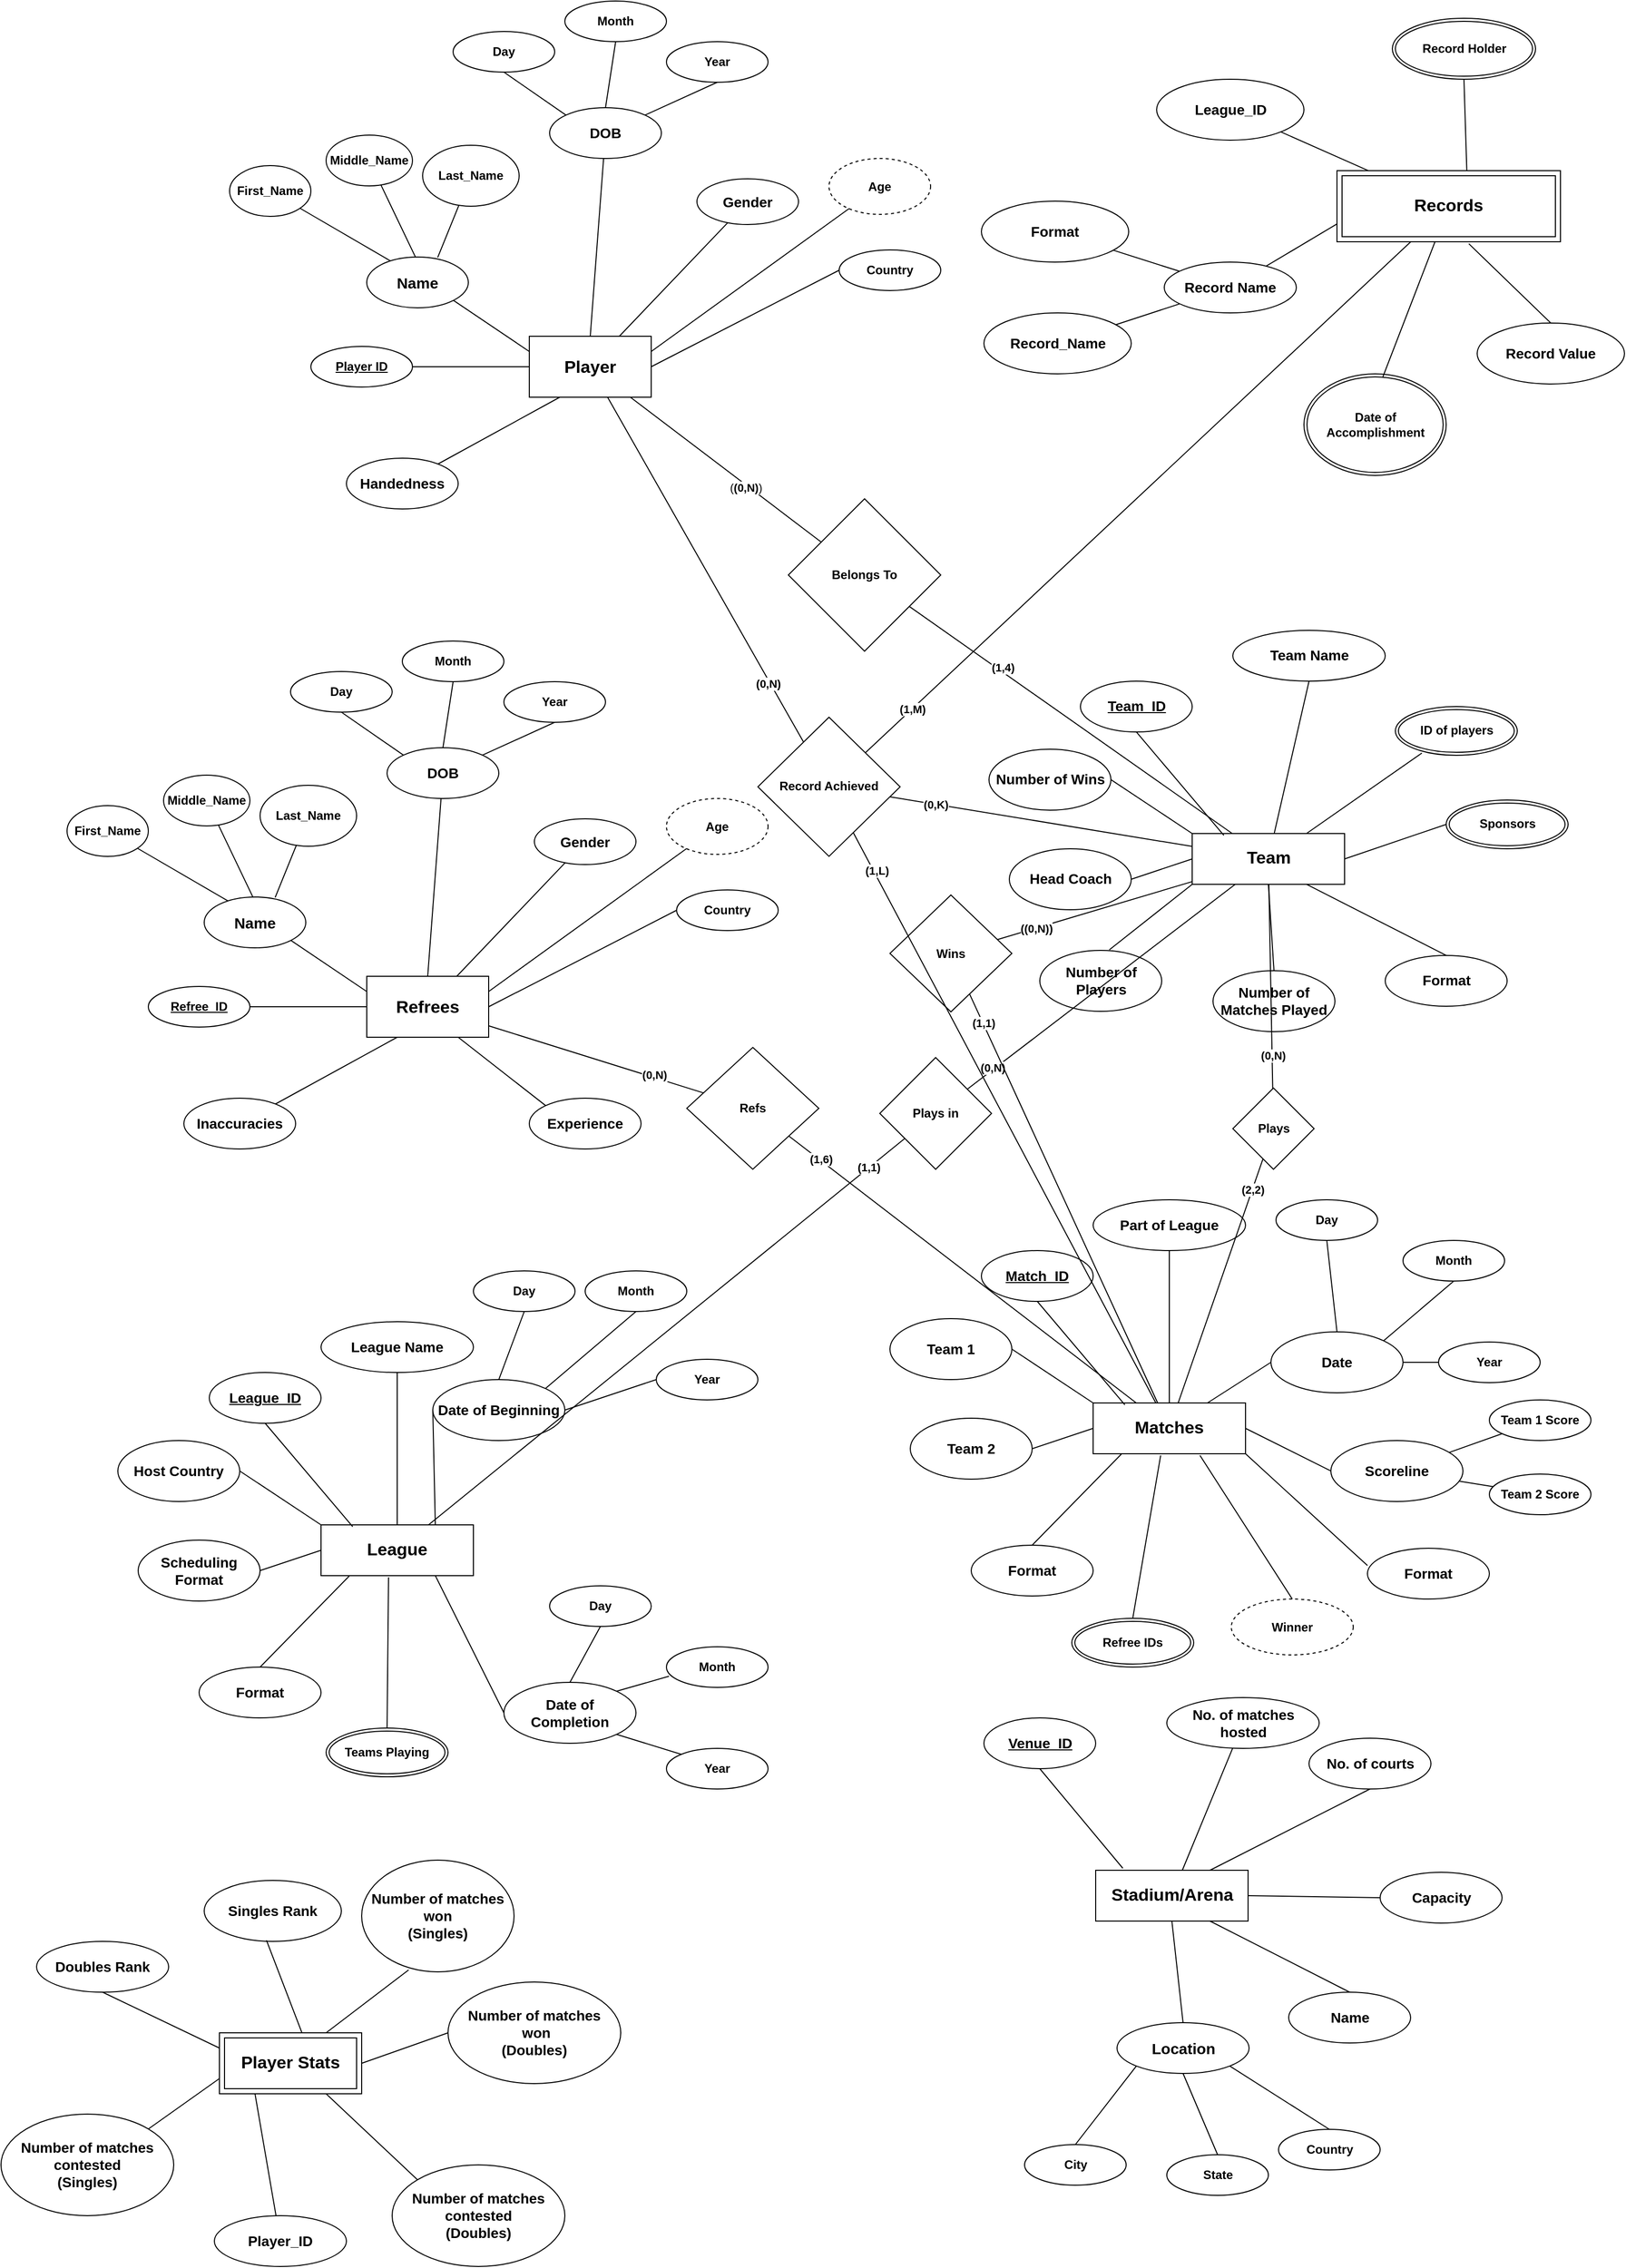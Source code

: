 <mxfile version="22.0.8" type="github">
  <diagram name="Page-1" id="JiM5DZFFCvFwltIVvtq5">
    <mxGraphModel dx="1364" dy="779" grid="1" gridSize="10" guides="1" tooltips="1" connect="1" arrows="1" fold="1" page="1" pageScale="1" pageWidth="827" pageHeight="1169" math="0" shadow="0">
      <root>
        <mxCell id="0" />
        <mxCell id="1" parent="0" />
        <mxCell id="lVBm7L8TN5BaPbT4lOs1-1" value="&lt;p style=&quot;line-height: 230%; font-size: 17px;&quot;&gt;&lt;b&gt;Player&lt;/b&gt;&lt;/p&gt;" style="rounded=0;whiteSpace=wrap;html=1;" parent="1" vertex="1">
          <mxGeometry x="555" y="380" width="120" height="60" as="geometry" />
        </mxCell>
        <mxCell id="lVBm7L8TN5BaPbT4lOs1-3" value="" style="endArrow=none;html=1;rounded=0;entryX=0;entryY=0.25;entryDx=0;entryDy=0;exitX=1;exitY=1;exitDx=0;exitDy=0;" parent="1" source="lVBm7L8TN5BaPbT4lOs1-105" target="lVBm7L8TN5BaPbT4lOs1-1" edge="1">
          <mxGeometry relative="1" as="geometry">
            <mxPoint x="471.389" y="350.844" as="sourcePoint" />
            <mxPoint x="550" y="410" as="targetPoint" />
          </mxGeometry>
        </mxCell>
        <mxCell id="lVBm7L8TN5BaPbT4lOs1-4" style="edgeStyle=orthogonalEdgeStyle;rounded=0;orthogonalLoop=1;jettySize=auto;html=1;exitX=0.5;exitY=1;exitDx=0;exitDy=0;" parent="1" source="lVBm7L8TN5BaPbT4lOs1-1" target="lVBm7L8TN5BaPbT4lOs1-1" edge="1">
          <mxGeometry relative="1" as="geometry" />
        </mxCell>
        <mxCell id="lVBm7L8TN5BaPbT4lOs1-5" value="&lt;b&gt;&lt;font style=&quot;font-size: 14px;&quot;&gt;DOB&lt;/font&gt;&lt;/b&gt;" style="ellipse;whiteSpace=wrap;html=1;align=center;" parent="1" vertex="1">
          <mxGeometry x="575" y="155" width="110" height="50" as="geometry" />
        </mxCell>
        <mxCell id="lVBm7L8TN5BaPbT4lOs1-6" value="&lt;b&gt;&lt;font style=&quot;font-size: 14px;&quot;&gt;Gender&lt;/font&gt;&lt;/b&gt;" style="ellipse;whiteSpace=wrap;html=1;align=center;" parent="1" vertex="1">
          <mxGeometry x="720" y="225" width="100" height="45" as="geometry" />
        </mxCell>
        <mxCell id="lVBm7L8TN5BaPbT4lOs1-7" value="" style="endArrow=none;html=1;rounded=0;entryX=0.5;entryY=0;entryDx=0;entryDy=0;" parent="1" source="lVBm7L8TN5BaPbT4lOs1-5" target="lVBm7L8TN5BaPbT4lOs1-1" edge="1">
          <mxGeometry relative="1" as="geometry">
            <mxPoint x="558.5" y="300" as="sourcePoint" />
            <mxPoint x="653.5" y="370" as="targetPoint" />
          </mxGeometry>
        </mxCell>
        <mxCell id="lVBm7L8TN5BaPbT4lOs1-8" value="" style="endArrow=none;html=1;rounded=0;" parent="1" source="lVBm7L8TN5BaPbT4lOs1-6" target="lVBm7L8TN5BaPbT4lOs1-1" edge="1">
          <mxGeometry relative="1" as="geometry">
            <mxPoint x="558.5" y="300" as="sourcePoint" />
            <mxPoint x="718.5" y="300" as="targetPoint" />
          </mxGeometry>
        </mxCell>
        <mxCell id="lVBm7L8TN5BaPbT4lOs1-10" value="&lt;span style=&quot;font-size: 14px;&quot;&gt;&lt;b&gt;Handedness&lt;/b&gt;&lt;/span&gt;" style="ellipse;whiteSpace=wrap;html=1;align=center;" parent="1" vertex="1">
          <mxGeometry x="375" y="500" width="110" height="50" as="geometry" />
        </mxCell>
        <mxCell id="lVBm7L8TN5BaPbT4lOs1-14" value="" style="endArrow=none;html=1;rounded=0;entryX=0.25;entryY=1;entryDx=0;entryDy=0;" parent="1" source="lVBm7L8TN5BaPbT4lOs1-10" target="lVBm7L8TN5BaPbT4lOs1-1" edge="1">
          <mxGeometry relative="1" as="geometry">
            <mxPoint x="628.5" y="430" as="sourcePoint" />
            <mxPoint x="788.5" y="430" as="targetPoint" />
          </mxGeometry>
        </mxCell>
        <mxCell id="lVBm7L8TN5BaPbT4lOs1-24" value="&lt;b&gt;&lt;font style=&quot;font-size: 17px;&quot;&gt;Player Stats&lt;/font&gt;&lt;/b&gt;" style="shape=ext;margin=3;double=1;whiteSpace=wrap;html=1;align=center;" parent="1" vertex="1">
          <mxGeometry x="250" y="2050" width="140" height="60" as="geometry" />
        </mxCell>
        <mxCell id="lVBm7L8TN5BaPbT4lOs1-25" value="&lt;b&gt;&lt;font style=&quot;font-size: 14px;&quot;&gt;Doubles Rank&lt;/font&gt;&lt;/b&gt;" style="ellipse;whiteSpace=wrap;html=1;align=center;" parent="1" vertex="1">
          <mxGeometry x="70" y="1960" width="130" height="50" as="geometry" />
        </mxCell>
        <mxCell id="lVBm7L8TN5BaPbT4lOs1-27" value="&lt;b&gt;&lt;font style=&quot;font-size: 14px;&quot;&gt;Number of matches contested&lt;br&gt;(Singles)&lt;br&gt;&lt;/font&gt;&lt;/b&gt;" style="ellipse;whiteSpace=wrap;html=1;align=center;" parent="1" vertex="1">
          <mxGeometry x="35" y="2130" width="170" height="100" as="geometry" />
        </mxCell>
        <mxCell id="lVBm7L8TN5BaPbT4lOs1-28" value="&lt;b&gt;&lt;font style=&quot;font-size: 14px;&quot;&gt;Singles Rank&lt;/font&gt;&lt;/b&gt;" style="ellipse;whiteSpace=wrap;html=1;align=center;" parent="1" vertex="1">
          <mxGeometry x="235" y="1900" width="135" height="60" as="geometry" />
        </mxCell>
        <mxCell id="lVBm7L8TN5BaPbT4lOs1-29" value="" style="endArrow=none;html=1;rounded=0;exitX=0.454;exitY=0.983;exitDx=0;exitDy=0;exitPerimeter=0;entryX=0.581;entryY=0.006;entryDx=0;entryDy=0;entryPerimeter=0;" parent="1" source="lVBm7L8TN5BaPbT4lOs1-28" target="lVBm7L8TN5BaPbT4lOs1-24" edge="1">
          <mxGeometry relative="1" as="geometry">
            <mxPoint x="340" y="1940" as="sourcePoint" />
            <mxPoint x="500" y="1940" as="targetPoint" />
          </mxGeometry>
        </mxCell>
        <mxCell id="lVBm7L8TN5BaPbT4lOs1-30" value="" style="endArrow=none;html=1;rounded=0;exitX=0.5;exitY=1;exitDx=0;exitDy=0;entryX=0;entryY=0.25;entryDx=0;entryDy=0;" parent="1" source="lVBm7L8TN5BaPbT4lOs1-25" target="lVBm7L8TN5BaPbT4lOs1-24" edge="1">
          <mxGeometry relative="1" as="geometry">
            <mxPoint x="340" y="1940" as="sourcePoint" />
            <mxPoint x="500" y="1940" as="targetPoint" />
          </mxGeometry>
        </mxCell>
        <mxCell id="lVBm7L8TN5BaPbT4lOs1-31" value="" style="endArrow=none;html=1;rounded=0;exitX=1;exitY=0;exitDx=0;exitDy=0;entryX=0;entryY=0.75;entryDx=0;entryDy=0;" parent="1" source="lVBm7L8TN5BaPbT4lOs1-27" target="lVBm7L8TN5BaPbT4lOs1-24" edge="1">
          <mxGeometry relative="1" as="geometry">
            <mxPoint x="340" y="1940" as="sourcePoint" />
            <mxPoint x="500" y="1940" as="targetPoint" />
          </mxGeometry>
        </mxCell>
        <mxCell id="lVBm7L8TN5BaPbT4lOs1-33" value="&lt;b&gt;&lt;font style=&quot;font-size: 17px;&quot;&gt;Records&lt;/font&gt;&lt;/b&gt;" style="shape=ext;margin=3;double=1;whiteSpace=wrap;html=1;align=center;fillStyle=solid;" parent="1" vertex="1">
          <mxGeometry x="1350" y="216.98" width="220" height="70" as="geometry" />
        </mxCell>
        <mxCell id="lVBm7L8TN5BaPbT4lOs1-35" value="&lt;b&gt;&lt;font style=&quot;font-size: 14px;&quot;&gt;Record Value&lt;/font&gt;&lt;/b&gt;" style="ellipse;whiteSpace=wrap;html=1;align=center;" parent="1" vertex="1">
          <mxGeometry x="1488" y="366.98" width="145" height="60" as="geometry" />
        </mxCell>
        <mxCell id="lVBm7L8TN5BaPbT4lOs1-36" value="&lt;b&gt;&lt;font style=&quot;font-size: 14px;&quot;&gt;Record Name&lt;/font&gt;&lt;/b&gt;" style="ellipse;whiteSpace=wrap;html=1;align=center;" parent="1" vertex="1">
          <mxGeometry x="1180" y="306.98" width="130" height="50" as="geometry" />
        </mxCell>
        <mxCell id="lVBm7L8TN5BaPbT4lOs1-38" value="" style="endArrow=none;html=1;rounded=0;exitX=0.5;exitY=1;exitDx=0;exitDy=0;entryX=0.581;entryY=0.006;entryDx=0;entryDy=0;entryPerimeter=0;" parent="1" source="lVBm7L8TN5BaPbT4lOs1-392" target="lVBm7L8TN5BaPbT4lOs1-33" edge="1">
          <mxGeometry relative="1" as="geometry">
            <mxPoint x="1426.29" y="105.96" as="sourcePoint" />
            <mxPoint x="1605" y="106.98" as="targetPoint" />
          </mxGeometry>
        </mxCell>
        <mxCell id="lVBm7L8TN5BaPbT4lOs1-40" value="" style="endArrow=none;html=1;rounded=0;entryX=0;entryY=0.75;entryDx=0;entryDy=0;" parent="1" source="lVBm7L8TN5BaPbT4lOs1-36" target="lVBm7L8TN5BaPbT4lOs1-33" edge="1">
          <mxGeometry relative="1" as="geometry">
            <mxPoint x="1445" y="106.98" as="sourcePoint" />
            <mxPoint x="1605" y="106.98" as="targetPoint" />
          </mxGeometry>
        </mxCell>
        <mxCell id="lVBm7L8TN5BaPbT4lOs1-41" value="" style="endArrow=none;html=1;rounded=0;exitX=0.5;exitY=0;exitDx=0;exitDy=0;entryX=0.59;entryY=1.028;entryDx=0;entryDy=0;entryPerimeter=0;" parent="1" source="lVBm7L8TN5BaPbT4lOs1-35" target="lVBm7L8TN5BaPbT4lOs1-33" edge="1">
          <mxGeometry relative="1" as="geometry">
            <mxPoint x="1445" y="106.98" as="sourcePoint" />
            <mxPoint x="1605" y="106.98" as="targetPoint" />
          </mxGeometry>
        </mxCell>
        <mxCell id="lVBm7L8TN5BaPbT4lOs1-69" value="" style="endArrow=none;html=1;rounded=0;" parent="1" target="lVBm7L8TN5BaPbT4lOs1-70" edge="1">
          <mxGeometry width="50" height="50" relative="1" as="geometry">
            <mxPoint x="420.928" y="307.355" as="sourcePoint" />
            <mxPoint x="660" y="531.98" as="targetPoint" />
          </mxGeometry>
        </mxCell>
        <mxCell id="lVBm7L8TN5BaPbT4lOs1-70" value="&lt;b&gt;First_Name&lt;/b&gt;" style="ellipse;whiteSpace=wrap;html=1;" parent="1" vertex="1">
          <mxGeometry x="260" y="211.98" width="80" height="50" as="geometry" />
        </mxCell>
        <mxCell id="lVBm7L8TN5BaPbT4lOs1-71" value="&lt;b&gt;Middle_Name&lt;/b&gt;" style="ellipse;whiteSpace=wrap;html=1;" parent="1" vertex="1">
          <mxGeometry x="355" y="181.98" width="85" height="50" as="geometry" />
        </mxCell>
        <mxCell id="lVBm7L8TN5BaPbT4lOs1-72" value="" style="endArrow=none;html=1;rounded=0;" parent="1" target="lVBm7L8TN5BaPbT4lOs1-71" edge="1">
          <mxGeometry width="50" height="50" relative="1" as="geometry">
            <mxPoint x="443.178" y="302.564" as="sourcePoint" />
            <mxPoint x="660" y="531.98" as="targetPoint" />
          </mxGeometry>
        </mxCell>
        <mxCell id="lVBm7L8TN5BaPbT4lOs1-73" value="&lt;b&gt;Last_Name&lt;/b&gt;" style="ellipse;whiteSpace=wrap;html=1;" parent="1" vertex="1">
          <mxGeometry x="450" y="191.98" width="95" height="60" as="geometry" />
        </mxCell>
        <mxCell id="lVBm7L8TN5BaPbT4lOs1-74" value="" style="endArrow=none;html=1;rounded=0;" parent="1" target="lVBm7L8TN5BaPbT4lOs1-73" edge="1">
          <mxGeometry width="50" height="50" relative="1" as="geometry">
            <mxPoint x="464.839" y="302.383" as="sourcePoint" />
            <mxPoint x="660" y="411.98" as="targetPoint" />
          </mxGeometry>
        </mxCell>
        <mxCell id="lVBm7L8TN5BaPbT4lOs1-103" value="&lt;b&gt;Age&lt;/b&gt;" style="ellipse;whiteSpace=wrap;html=1;dashed=1;" parent="1" vertex="1">
          <mxGeometry x="850" y="205" width="100" height="55" as="geometry" />
        </mxCell>
        <mxCell id="lVBm7L8TN5BaPbT4lOs1-104" value="" style="endArrow=none;html=1;rounded=0;exitX=1;exitY=0.25;exitDx=0;exitDy=0;" parent="1" source="lVBm7L8TN5BaPbT4lOs1-1" target="lVBm7L8TN5BaPbT4lOs1-103" edge="1">
          <mxGeometry width="50" height="50" relative="1" as="geometry">
            <mxPoint x="670" y="310" as="sourcePoint" />
            <mxPoint x="720" y="260" as="targetPoint" />
          </mxGeometry>
        </mxCell>
        <mxCell id="lVBm7L8TN5BaPbT4lOs1-105" value="&lt;font style=&quot;font-size: 15px;&quot;&gt;&lt;b&gt;Name&lt;/b&gt;&lt;/font&gt;" style="ellipse;whiteSpace=wrap;html=1;align=center;" parent="1" vertex="1">
          <mxGeometry x="395" y="301.98" width="100" height="50" as="geometry" />
        </mxCell>
        <mxCell id="lVBm7L8TN5BaPbT4lOs1-107" value="&lt;b&gt;Year&lt;/b&gt;" style="ellipse;whiteSpace=wrap;html=1;align=center;" parent="1" vertex="1">
          <mxGeometry x="690" y="90" width="100" height="40" as="geometry" />
        </mxCell>
        <mxCell id="lVBm7L8TN5BaPbT4lOs1-108" value="&lt;b&gt;Month&lt;/b&gt;" style="ellipse;whiteSpace=wrap;html=1;align=center;" parent="1" vertex="1">
          <mxGeometry x="590" y="50" width="100" height="40" as="geometry" />
        </mxCell>
        <mxCell id="lVBm7L8TN5BaPbT4lOs1-109" value="&lt;b&gt;Day&lt;/b&gt;" style="ellipse;whiteSpace=wrap;html=1;align=center;" parent="1" vertex="1">
          <mxGeometry x="480" y="80" width="100" height="40" as="geometry" />
        </mxCell>
        <mxCell id="lVBm7L8TN5BaPbT4lOs1-110" value="" style="endArrow=none;html=1;rounded=0;exitX=0.5;exitY=1;exitDx=0;exitDy=0;entryX=0;entryY=0;entryDx=0;entryDy=0;" parent="1" source="lVBm7L8TN5BaPbT4lOs1-109" target="lVBm7L8TN5BaPbT4lOs1-5" edge="1">
          <mxGeometry relative="1" as="geometry">
            <mxPoint x="720" y="210" as="sourcePoint" />
            <mxPoint x="880" y="210" as="targetPoint" />
          </mxGeometry>
        </mxCell>
        <mxCell id="lVBm7L8TN5BaPbT4lOs1-111" value="" style="endArrow=none;html=1;rounded=0;exitX=0.5;exitY=1;exitDx=0;exitDy=0;entryX=0.5;entryY=0;entryDx=0;entryDy=0;" parent="1" source="lVBm7L8TN5BaPbT4lOs1-108" target="lVBm7L8TN5BaPbT4lOs1-5" edge="1">
          <mxGeometry relative="1" as="geometry">
            <mxPoint x="720" y="210" as="sourcePoint" />
            <mxPoint x="880" y="210" as="targetPoint" />
          </mxGeometry>
        </mxCell>
        <mxCell id="lVBm7L8TN5BaPbT4lOs1-112" value="" style="endArrow=none;html=1;rounded=0;exitX=0.5;exitY=1;exitDx=0;exitDy=0;entryX=1;entryY=0;entryDx=0;entryDy=0;" parent="1" source="lVBm7L8TN5BaPbT4lOs1-107" target="lVBm7L8TN5BaPbT4lOs1-5" edge="1">
          <mxGeometry relative="1" as="geometry">
            <mxPoint x="720" y="210" as="sourcePoint" />
            <mxPoint x="880" y="210" as="targetPoint" />
          </mxGeometry>
        </mxCell>
        <mxCell id="lVBm7L8TN5BaPbT4lOs1-113" value="&lt;b&gt;Country&lt;/b&gt;" style="ellipse;whiteSpace=wrap;html=1;align=center;" parent="1" vertex="1">
          <mxGeometry x="860" y="295" width="100" height="40" as="geometry" />
        </mxCell>
        <mxCell id="lVBm7L8TN5BaPbT4lOs1-114" value="" style="endArrow=none;html=1;rounded=0;entryX=0;entryY=0.5;entryDx=0;entryDy=0;exitX=1;exitY=0.5;exitDx=0;exitDy=0;" parent="1" source="lVBm7L8TN5BaPbT4lOs1-1" target="lVBm7L8TN5BaPbT4lOs1-113" edge="1">
          <mxGeometry relative="1" as="geometry">
            <mxPoint x="720" y="280" as="sourcePoint" />
            <mxPoint x="880" y="280" as="targetPoint" />
          </mxGeometry>
        </mxCell>
        <mxCell id="lVBm7L8TN5BaPbT4lOs1-115" value="&lt;b&gt;Player ID&lt;/b&gt;" style="ellipse;whiteSpace=wrap;html=1;align=center;fontStyle=4;" parent="1" vertex="1">
          <mxGeometry x="340" y="390" width="100" height="40" as="geometry" />
        </mxCell>
        <mxCell id="lVBm7L8TN5BaPbT4lOs1-116" value="" style="endArrow=none;html=1;rounded=0;exitX=1;exitY=0.5;exitDx=0;exitDy=0;entryX=0;entryY=0.5;entryDx=0;entryDy=0;" parent="1" source="lVBm7L8TN5BaPbT4lOs1-115" target="lVBm7L8TN5BaPbT4lOs1-1" edge="1">
          <mxGeometry relative="1" as="geometry">
            <mxPoint x="720" y="270" as="sourcePoint" />
            <mxPoint x="880" y="270" as="targetPoint" />
          </mxGeometry>
        </mxCell>
        <mxCell id="lVBm7L8TN5BaPbT4lOs1-173" value="&lt;p style=&quot;line-height: 230%; font-size: 17px;&quot;&gt;&lt;b&gt;Refrees&lt;/b&gt;&lt;/p&gt;" style="rounded=0;whiteSpace=wrap;html=1;" parent="1" vertex="1">
          <mxGeometry x="395" y="1010" width="120" height="60" as="geometry" />
        </mxCell>
        <mxCell id="lVBm7L8TN5BaPbT4lOs1-174" value="" style="endArrow=none;html=1;rounded=0;entryX=0;entryY=0.25;entryDx=0;entryDy=0;exitX=1;exitY=1;exitDx=0;exitDy=0;" parent="1" source="lVBm7L8TN5BaPbT4lOs1-190" target="lVBm7L8TN5BaPbT4lOs1-173" edge="1">
          <mxGeometry relative="1" as="geometry">
            <mxPoint x="311.389" y="980.844" as="sourcePoint" />
            <mxPoint x="390" y="1040" as="targetPoint" />
          </mxGeometry>
        </mxCell>
        <mxCell id="lVBm7L8TN5BaPbT4lOs1-175" style="edgeStyle=orthogonalEdgeStyle;rounded=0;orthogonalLoop=1;jettySize=auto;html=1;exitX=0.5;exitY=1;exitDx=0;exitDy=0;" parent="1" source="lVBm7L8TN5BaPbT4lOs1-173" target="lVBm7L8TN5BaPbT4lOs1-173" edge="1">
          <mxGeometry relative="1" as="geometry" />
        </mxCell>
        <mxCell id="lVBm7L8TN5BaPbT4lOs1-176" value="&lt;b&gt;&lt;font style=&quot;font-size: 14px;&quot;&gt;DOB&lt;/font&gt;&lt;/b&gt;" style="ellipse;whiteSpace=wrap;html=1;align=center;" parent="1" vertex="1">
          <mxGeometry x="415" y="785" width="110" height="50" as="geometry" />
        </mxCell>
        <mxCell id="lVBm7L8TN5BaPbT4lOs1-177" value="&lt;b&gt;&lt;font style=&quot;font-size: 14px;&quot;&gt;Gender&lt;/font&gt;&lt;/b&gt;" style="ellipse;whiteSpace=wrap;html=1;align=center;" parent="1" vertex="1">
          <mxGeometry x="560" y="855" width="100" height="45" as="geometry" />
        </mxCell>
        <mxCell id="lVBm7L8TN5BaPbT4lOs1-178" value="" style="endArrow=none;html=1;rounded=0;entryX=0.5;entryY=0;entryDx=0;entryDy=0;" parent="1" source="lVBm7L8TN5BaPbT4lOs1-176" target="lVBm7L8TN5BaPbT4lOs1-173" edge="1">
          <mxGeometry relative="1" as="geometry">
            <mxPoint x="398.5" y="930" as="sourcePoint" />
            <mxPoint x="493.5" y="1000" as="targetPoint" />
          </mxGeometry>
        </mxCell>
        <mxCell id="lVBm7L8TN5BaPbT4lOs1-179" value="" style="endArrow=none;html=1;rounded=0;" parent="1" source="lVBm7L8TN5BaPbT4lOs1-177" target="lVBm7L8TN5BaPbT4lOs1-173" edge="1">
          <mxGeometry relative="1" as="geometry">
            <mxPoint x="398.5" y="930" as="sourcePoint" />
            <mxPoint x="558.5" y="930" as="targetPoint" />
          </mxGeometry>
        </mxCell>
        <mxCell id="lVBm7L8TN5BaPbT4lOs1-180" value="&lt;span style=&quot;font-size: 14px;&quot;&gt;&lt;b&gt;Inaccuracies&lt;/b&gt;&lt;/span&gt;" style="ellipse;whiteSpace=wrap;html=1;align=center;" parent="1" vertex="1">
          <mxGeometry x="215" y="1130" width="110" height="50" as="geometry" />
        </mxCell>
        <mxCell id="lVBm7L8TN5BaPbT4lOs1-181" value="" style="endArrow=none;html=1;rounded=0;entryX=0.25;entryY=1;entryDx=0;entryDy=0;" parent="1" source="lVBm7L8TN5BaPbT4lOs1-180" target="lVBm7L8TN5BaPbT4lOs1-173" edge="1">
          <mxGeometry relative="1" as="geometry">
            <mxPoint x="468.5" y="1060" as="sourcePoint" />
            <mxPoint x="628.5" y="1060" as="targetPoint" />
          </mxGeometry>
        </mxCell>
        <mxCell id="lVBm7L8TN5BaPbT4lOs1-182" value="" style="endArrow=none;html=1;rounded=0;" parent="1" target="lVBm7L8TN5BaPbT4lOs1-183" edge="1">
          <mxGeometry width="50" height="50" relative="1" as="geometry">
            <mxPoint x="260.928" y="937.355" as="sourcePoint" />
            <mxPoint x="500" y="1161.98" as="targetPoint" />
          </mxGeometry>
        </mxCell>
        <mxCell id="lVBm7L8TN5BaPbT4lOs1-183" value="&lt;b&gt;First_Name&lt;/b&gt;" style="ellipse;whiteSpace=wrap;html=1;" parent="1" vertex="1">
          <mxGeometry x="100" y="841.98" width="80" height="50" as="geometry" />
        </mxCell>
        <mxCell id="lVBm7L8TN5BaPbT4lOs1-184" value="&lt;b&gt;Middle_Name&lt;/b&gt;" style="ellipse;whiteSpace=wrap;html=1;" parent="1" vertex="1">
          <mxGeometry x="195" y="811.98" width="85" height="50" as="geometry" />
        </mxCell>
        <mxCell id="lVBm7L8TN5BaPbT4lOs1-185" value="" style="endArrow=none;html=1;rounded=0;" parent="1" target="lVBm7L8TN5BaPbT4lOs1-184" edge="1">
          <mxGeometry width="50" height="50" relative="1" as="geometry">
            <mxPoint x="283.178" y="932.564" as="sourcePoint" />
            <mxPoint x="500" y="1161.98" as="targetPoint" />
          </mxGeometry>
        </mxCell>
        <mxCell id="lVBm7L8TN5BaPbT4lOs1-186" value="&lt;b&gt;Last_Name&lt;/b&gt;" style="ellipse;whiteSpace=wrap;html=1;" parent="1" vertex="1">
          <mxGeometry x="290" y="821.98" width="95" height="60" as="geometry" />
        </mxCell>
        <mxCell id="lVBm7L8TN5BaPbT4lOs1-187" value="" style="endArrow=none;html=1;rounded=0;" parent="1" target="lVBm7L8TN5BaPbT4lOs1-186" edge="1">
          <mxGeometry width="50" height="50" relative="1" as="geometry">
            <mxPoint x="304.839" y="932.383" as="sourcePoint" />
            <mxPoint x="500" y="1041.98" as="targetPoint" />
          </mxGeometry>
        </mxCell>
        <mxCell id="lVBm7L8TN5BaPbT4lOs1-188" value="&lt;b&gt;Age&lt;/b&gt;" style="ellipse;whiteSpace=wrap;html=1;dashed=1;" parent="1" vertex="1">
          <mxGeometry x="690" y="835" width="100" height="55" as="geometry" />
        </mxCell>
        <mxCell id="lVBm7L8TN5BaPbT4lOs1-189" value="" style="endArrow=none;html=1;rounded=0;exitX=1;exitY=0.25;exitDx=0;exitDy=0;" parent="1" source="lVBm7L8TN5BaPbT4lOs1-173" target="lVBm7L8TN5BaPbT4lOs1-188" edge="1">
          <mxGeometry width="50" height="50" relative="1" as="geometry">
            <mxPoint x="510" y="940" as="sourcePoint" />
            <mxPoint x="560" y="890" as="targetPoint" />
          </mxGeometry>
        </mxCell>
        <mxCell id="lVBm7L8TN5BaPbT4lOs1-190" value="&lt;font style=&quot;font-size: 15px;&quot;&gt;&lt;b&gt;Name&lt;/b&gt;&lt;/font&gt;" style="ellipse;whiteSpace=wrap;html=1;align=center;" parent="1" vertex="1">
          <mxGeometry x="235" y="931.98" width="100" height="50" as="geometry" />
        </mxCell>
        <mxCell id="lVBm7L8TN5BaPbT4lOs1-191" value="&lt;b&gt;Year&lt;/b&gt;" style="ellipse;whiteSpace=wrap;html=1;align=center;" parent="1" vertex="1">
          <mxGeometry x="530" y="720" width="100" height="40" as="geometry" />
        </mxCell>
        <mxCell id="lVBm7L8TN5BaPbT4lOs1-192" value="&lt;b&gt;Month&lt;/b&gt;" style="ellipse;whiteSpace=wrap;html=1;align=center;" parent="1" vertex="1">
          <mxGeometry x="430" y="680" width="100" height="40" as="geometry" />
        </mxCell>
        <mxCell id="lVBm7L8TN5BaPbT4lOs1-193" value="&lt;b&gt;Day&lt;/b&gt;" style="ellipse;whiteSpace=wrap;html=1;align=center;" parent="1" vertex="1">
          <mxGeometry x="320" y="710" width="100" height="40" as="geometry" />
        </mxCell>
        <mxCell id="lVBm7L8TN5BaPbT4lOs1-194" value="" style="endArrow=none;html=1;rounded=0;exitX=0.5;exitY=1;exitDx=0;exitDy=0;entryX=0;entryY=0;entryDx=0;entryDy=0;" parent="1" source="lVBm7L8TN5BaPbT4lOs1-193" target="lVBm7L8TN5BaPbT4lOs1-176" edge="1">
          <mxGeometry relative="1" as="geometry">
            <mxPoint x="560" y="840" as="sourcePoint" />
            <mxPoint x="720" y="840" as="targetPoint" />
          </mxGeometry>
        </mxCell>
        <mxCell id="lVBm7L8TN5BaPbT4lOs1-195" value="" style="endArrow=none;html=1;rounded=0;exitX=0.5;exitY=1;exitDx=0;exitDy=0;entryX=0.5;entryY=0;entryDx=0;entryDy=0;" parent="1" source="lVBm7L8TN5BaPbT4lOs1-192" target="lVBm7L8TN5BaPbT4lOs1-176" edge="1">
          <mxGeometry relative="1" as="geometry">
            <mxPoint x="560" y="840" as="sourcePoint" />
            <mxPoint x="720" y="840" as="targetPoint" />
          </mxGeometry>
        </mxCell>
        <mxCell id="lVBm7L8TN5BaPbT4lOs1-196" value="" style="endArrow=none;html=1;rounded=0;exitX=0.5;exitY=1;exitDx=0;exitDy=0;entryX=1;entryY=0;entryDx=0;entryDy=0;" parent="1" source="lVBm7L8TN5BaPbT4lOs1-191" target="lVBm7L8TN5BaPbT4lOs1-176" edge="1">
          <mxGeometry relative="1" as="geometry">
            <mxPoint x="560" y="840" as="sourcePoint" />
            <mxPoint x="720" y="840" as="targetPoint" />
          </mxGeometry>
        </mxCell>
        <mxCell id="lVBm7L8TN5BaPbT4lOs1-197" value="&lt;b&gt;Country&lt;/b&gt;" style="ellipse;whiteSpace=wrap;html=1;align=center;" parent="1" vertex="1">
          <mxGeometry x="700" y="925" width="100" height="40" as="geometry" />
        </mxCell>
        <mxCell id="lVBm7L8TN5BaPbT4lOs1-198" value="" style="endArrow=none;html=1;rounded=0;entryX=0;entryY=0.5;entryDx=0;entryDy=0;exitX=1;exitY=0.5;exitDx=0;exitDy=0;" parent="1" source="lVBm7L8TN5BaPbT4lOs1-173" target="lVBm7L8TN5BaPbT4lOs1-197" edge="1">
          <mxGeometry relative="1" as="geometry">
            <mxPoint x="560" y="910" as="sourcePoint" />
            <mxPoint x="720" y="910" as="targetPoint" />
          </mxGeometry>
        </mxCell>
        <mxCell id="lVBm7L8TN5BaPbT4lOs1-199" value="&lt;b&gt;Refree_ID&lt;/b&gt;" style="ellipse;whiteSpace=wrap;html=1;align=center;fontStyle=4;" parent="1" vertex="1">
          <mxGeometry x="180" y="1020" width="100" height="40" as="geometry" />
        </mxCell>
        <mxCell id="lVBm7L8TN5BaPbT4lOs1-200" value="" style="endArrow=none;html=1;rounded=0;exitX=1;exitY=0.5;exitDx=0;exitDy=0;entryX=0;entryY=0.5;entryDx=0;entryDy=0;" parent="1" source="lVBm7L8TN5BaPbT4lOs1-199" target="lVBm7L8TN5BaPbT4lOs1-173" edge="1">
          <mxGeometry relative="1" as="geometry">
            <mxPoint x="560" y="900" as="sourcePoint" />
            <mxPoint x="720" y="900" as="targetPoint" />
          </mxGeometry>
        </mxCell>
        <mxCell id="lVBm7L8TN5BaPbT4lOs1-201" value="&lt;span style=&quot;font-size: 14px;&quot;&gt;&lt;b&gt;Experience&lt;/b&gt;&lt;/span&gt;" style="ellipse;whiteSpace=wrap;html=1;align=center;" parent="1" vertex="1">
          <mxGeometry x="555" y="1130" width="110" height="50" as="geometry" />
        </mxCell>
        <mxCell id="lVBm7L8TN5BaPbT4lOs1-202" value="" style="endArrow=none;html=1;rounded=0;entryX=0.75;entryY=1;entryDx=0;entryDy=0;exitX=0;exitY=0;exitDx=0;exitDy=0;" parent="1" source="lVBm7L8TN5BaPbT4lOs1-201" target="lVBm7L8TN5BaPbT4lOs1-173" edge="1">
          <mxGeometry relative="1" as="geometry">
            <mxPoint x="315" y="1146" as="sourcePoint" />
            <mxPoint x="435" y="1080" as="targetPoint" />
          </mxGeometry>
        </mxCell>
        <mxCell id="lVBm7L8TN5BaPbT4lOs1-203" value="&lt;b&gt;&lt;font style=&quot;font-size: 17px;&quot;&gt;Stadium/Arena&lt;/font&gt;&lt;/b&gt;" style="whiteSpace=wrap;html=1;align=center;" parent="1" vertex="1">
          <mxGeometry x="1112.5" y="1890" width="150" height="50" as="geometry" />
        </mxCell>
        <mxCell id="lVBm7L8TN5BaPbT4lOs1-204" value="&lt;b&gt;&lt;font style=&quot;font-size: 14px;&quot;&gt;Venue_ID&lt;/font&gt;&lt;/b&gt;" style="ellipse;whiteSpace=wrap;html=1;align=center;fontStyle=4;" parent="1" vertex="1">
          <mxGeometry x="1002.5" y="1740" width="110" height="50" as="geometry" />
        </mxCell>
        <mxCell id="lVBm7L8TN5BaPbT4lOs1-207" value="&lt;span style=&quot;font-size: 14px;&quot;&gt;&lt;b&gt;Name&lt;/b&gt;&lt;/span&gt;" style="ellipse;whiteSpace=wrap;html=1;align=center;" parent="1" vertex="1">
          <mxGeometry x="1302.5" y="2010" width="120" height="50" as="geometry" />
        </mxCell>
        <mxCell id="lVBm7L8TN5BaPbT4lOs1-209" value="" style="endArrow=none;html=1;rounded=0;exitX=0.5;exitY=0;exitDx=0;exitDy=0;entryX=0.5;entryY=1;entryDx=0;entryDy=0;" parent="1" source="lVBm7L8TN5BaPbT4lOs1-236" target="lVBm7L8TN5BaPbT4lOs1-203" edge="1">
          <mxGeometry relative="1" as="geometry">
            <mxPoint x="1082.5" y="2015" as="sourcePoint" />
            <mxPoint x="822.5" y="2220" as="targetPoint" />
          </mxGeometry>
        </mxCell>
        <mxCell id="lVBm7L8TN5BaPbT4lOs1-210" value="" style="endArrow=none;html=1;rounded=0;exitX=0.75;exitY=1;exitDx=0;exitDy=0;entryX=0.5;entryY=0;entryDx=0;entryDy=0;" parent="1" source="lVBm7L8TN5BaPbT4lOs1-203" target="lVBm7L8TN5BaPbT4lOs1-207" edge="1">
          <mxGeometry relative="1" as="geometry">
            <mxPoint x="662.5" y="2220" as="sourcePoint" />
            <mxPoint x="822.5" y="2220" as="targetPoint" />
          </mxGeometry>
        </mxCell>
        <mxCell id="lVBm7L8TN5BaPbT4lOs1-211" value="" style="endArrow=none;html=1;rounded=0;exitX=0.5;exitY=1;exitDx=0;exitDy=0;entryX=0.178;entryY=-0.04;entryDx=0;entryDy=0;entryPerimeter=0;" parent="1" source="lVBm7L8TN5BaPbT4lOs1-204" target="lVBm7L8TN5BaPbT4lOs1-203" edge="1">
          <mxGeometry relative="1" as="geometry">
            <mxPoint x="662.5" y="2220" as="sourcePoint" />
            <mxPoint x="822.5" y="2220" as="targetPoint" />
          </mxGeometry>
        </mxCell>
        <mxCell id="lVBm7L8TN5BaPbT4lOs1-212" value="" style="endArrow=none;html=1;rounded=0;" parent="1" source="lVBm7L8TN5BaPbT4lOs1-234" target="lVBm7L8TN5BaPbT4lOs1-203" edge="1">
          <mxGeometry relative="1" as="geometry">
            <mxPoint x="1227.5" y="1740" as="sourcePoint" />
            <mxPoint x="822.5" y="2220" as="targetPoint" />
          </mxGeometry>
        </mxCell>
        <mxCell id="lVBm7L8TN5BaPbT4lOs1-213" value="" style="endArrow=none;html=1;rounded=0;exitX=0.5;exitY=1;exitDx=0;exitDy=0;entryX=0.75;entryY=0;entryDx=0;entryDy=0;" parent="1" source="lVBm7L8TN5BaPbT4lOs1-233" target="lVBm7L8TN5BaPbT4lOs1-203" edge="1">
          <mxGeometry relative="1" as="geometry">
            <mxPoint x="1307.5" y="1780" as="sourcePoint" />
            <mxPoint x="822.5" y="2220" as="targetPoint" />
          </mxGeometry>
        </mxCell>
        <mxCell id="lVBm7L8TN5BaPbT4lOs1-214" value="&lt;b&gt;City&lt;/b&gt;" style="ellipse;whiteSpace=wrap;html=1;align=center;" parent="1" vertex="1">
          <mxGeometry x="1042.5" y="2160" width="100" height="40" as="geometry" />
        </mxCell>
        <mxCell id="lVBm7L8TN5BaPbT4lOs1-226" value="&lt;b&gt;State&lt;/b&gt;" style="ellipse;whiteSpace=wrap;html=1;align=center;" parent="1" vertex="1">
          <mxGeometry x="1182.5" y="2170" width="100" height="40" as="geometry" />
        </mxCell>
        <mxCell id="lVBm7L8TN5BaPbT4lOs1-227" value="&lt;b&gt;Country&lt;/b&gt;" style="ellipse;whiteSpace=wrap;html=1;align=center;" parent="1" vertex="1">
          <mxGeometry x="1292.5" y="2145" width="100" height="40" as="geometry" />
        </mxCell>
        <mxCell id="lVBm7L8TN5BaPbT4lOs1-228" value="" style="endArrow=none;html=1;rounded=0;exitX=0.5;exitY=0;exitDx=0;exitDy=0;entryX=1;entryY=1;entryDx=0;entryDy=0;" parent="1" source="lVBm7L8TN5BaPbT4lOs1-227" target="lVBm7L8TN5BaPbT4lOs1-236" edge="1">
          <mxGeometry relative="1" as="geometry">
            <mxPoint x="577.5" y="2060" as="sourcePoint" />
            <mxPoint x="1082.5" y="2070" as="targetPoint" />
          </mxGeometry>
        </mxCell>
        <mxCell id="lVBm7L8TN5BaPbT4lOs1-229" value="" style="endArrow=none;html=1;rounded=0;entryX=0.5;entryY=0;entryDx=0;entryDy=0;exitX=0.5;exitY=1;exitDx=0;exitDy=0;" parent="1" source="lVBm7L8TN5BaPbT4lOs1-236" target="lVBm7L8TN5BaPbT4lOs1-226" edge="1">
          <mxGeometry relative="1" as="geometry">
            <mxPoint x="1031.81" y="2074.138" as="sourcePoint" />
            <mxPoint x="772.5" y="1975" as="targetPoint" />
          </mxGeometry>
        </mxCell>
        <mxCell id="lVBm7L8TN5BaPbT4lOs1-230" value="" style="endArrow=none;html=1;rounded=0;exitX=0.5;exitY=0;exitDx=0;exitDy=0;entryX=0;entryY=1;entryDx=0;entryDy=0;" parent="1" source="lVBm7L8TN5BaPbT4lOs1-214" target="lVBm7L8TN5BaPbT4lOs1-236" edge="1">
          <mxGeometry relative="1" as="geometry">
            <mxPoint x="882.5" y="2190" as="sourcePoint" />
            <mxPoint x="1012.5" y="2050" as="targetPoint" />
            <Array as="points" />
          </mxGeometry>
        </mxCell>
        <mxCell id="lVBm7L8TN5BaPbT4lOs1-231" value="&lt;span style=&quot;font-size: 14px;&quot;&gt;&lt;b&gt;Capacity&lt;/b&gt;&lt;/span&gt;" style="ellipse;whiteSpace=wrap;html=1;align=center;" parent="1" vertex="1">
          <mxGeometry x="1392.5" y="1891.98" width="120" height="50" as="geometry" />
        </mxCell>
        <mxCell id="lVBm7L8TN5BaPbT4lOs1-232" value="" style="endArrow=none;html=1;rounded=0;exitX=1;exitY=0.5;exitDx=0;exitDy=0;entryX=0;entryY=0.5;entryDx=0;entryDy=0;" parent="1" source="lVBm7L8TN5BaPbT4lOs1-203" target="lVBm7L8TN5BaPbT4lOs1-231" edge="1">
          <mxGeometry relative="1" as="geometry">
            <mxPoint x="1235.5" y="1950" as="sourcePoint" />
            <mxPoint x="1282.5" y="2080" as="targetPoint" />
          </mxGeometry>
        </mxCell>
        <mxCell id="lVBm7L8TN5BaPbT4lOs1-233" value="&lt;span style=&quot;font-size: 14px;&quot;&gt;&lt;b&gt;No. of courts&lt;/b&gt;&lt;/span&gt;" style="ellipse;whiteSpace=wrap;html=1;align=center;" parent="1" vertex="1">
          <mxGeometry x="1322.5" y="1760" width="120" height="50" as="geometry" />
        </mxCell>
        <mxCell id="lVBm7L8TN5BaPbT4lOs1-234" value="&lt;span style=&quot;font-size: 14px;&quot;&gt;&lt;b&gt;No. of matches hosted&lt;/b&gt;&lt;/span&gt;" style="ellipse;whiteSpace=wrap;html=1;align=center;" parent="1" vertex="1">
          <mxGeometry x="1182.5" y="1720" width="150" height="50" as="geometry" />
        </mxCell>
        <mxCell id="lVBm7L8TN5BaPbT4lOs1-236" value="&lt;b&gt;&lt;font style=&quot;font-size: 15px;&quot;&gt;Location&lt;/font&gt;&lt;/b&gt;" style="ellipse;whiteSpace=wrap;html=1;align=center;" parent="1" vertex="1">
          <mxGeometry x="1133.5" y="2040" width="130" height="50" as="geometry" />
        </mxCell>
        <mxCell id="lVBm7L8TN5BaPbT4lOs1-263" value="&lt;b&gt;&lt;font style=&quot;font-size: 17px;&quot;&gt;Team&lt;/font&gt;&lt;/b&gt;" style="whiteSpace=wrap;html=1;align=center;" parent="1" vertex="1">
          <mxGeometry x="1207.5" y="869.48" width="150" height="50" as="geometry" />
        </mxCell>
        <mxCell id="lVBm7L8TN5BaPbT4lOs1-264" value="&lt;b&gt;&lt;font style=&quot;font-size: 14px;&quot;&gt;Team_ID&lt;/font&gt;&lt;/b&gt;" style="ellipse;whiteSpace=wrap;html=1;align=center;fontStyle=4;" parent="1" vertex="1">
          <mxGeometry x="1097.5" y="719.48" width="110" height="50" as="geometry" />
        </mxCell>
        <mxCell id="lVBm7L8TN5BaPbT4lOs1-265" value="&lt;span style=&quot;font-size: 14px;&quot;&gt;&lt;b&gt;Format&lt;/b&gt;&lt;/span&gt;" style="ellipse;whiteSpace=wrap;html=1;align=center;" parent="1" vertex="1">
          <mxGeometry x="1397.5" y="989.48" width="120" height="50" as="geometry" />
        </mxCell>
        <mxCell id="lVBm7L8TN5BaPbT4lOs1-267" value="" style="endArrow=none;html=1;rounded=0;exitX=0.75;exitY=1;exitDx=0;exitDy=0;entryX=0.5;entryY=0;entryDx=0;entryDy=0;" parent="1" source="lVBm7L8TN5BaPbT4lOs1-263" target="lVBm7L8TN5BaPbT4lOs1-265" edge="1">
          <mxGeometry relative="1" as="geometry">
            <mxPoint x="757.5" y="1199.48" as="sourcePoint" />
            <mxPoint x="917.5" y="1199.48" as="targetPoint" />
          </mxGeometry>
        </mxCell>
        <mxCell id="lVBm7L8TN5BaPbT4lOs1-268" value="" style="endArrow=none;html=1;rounded=0;exitX=0.5;exitY=1;exitDx=0;exitDy=0;entryX=0.208;entryY=0.036;entryDx=0;entryDy=0;entryPerimeter=0;" parent="1" source="lVBm7L8TN5BaPbT4lOs1-264" target="lVBm7L8TN5BaPbT4lOs1-263" edge="1">
          <mxGeometry relative="1" as="geometry">
            <mxPoint x="757.5" y="1199.48" as="sourcePoint" />
            <mxPoint x="917.5" y="1199.48" as="targetPoint" />
          </mxGeometry>
        </mxCell>
        <mxCell id="lVBm7L8TN5BaPbT4lOs1-269" value="" style="endArrow=none;html=1;rounded=0;exitX=0.5;exitY=1;exitDx=0;exitDy=0;" parent="1" source="lVBm7L8TN5BaPbT4lOs1-279" target="lVBm7L8TN5BaPbT4lOs1-263" edge="1">
          <mxGeometry relative="1" as="geometry">
            <mxPoint x="1272.5" y="719.48" as="sourcePoint" />
            <mxPoint x="917.5" y="1199.48" as="targetPoint" />
          </mxGeometry>
        </mxCell>
        <mxCell id="lVBm7L8TN5BaPbT4lOs1-277" value="" style="endArrow=none;html=1;rounded=0;exitX=0.75;exitY=0;exitDx=0;exitDy=0;entryX=0.217;entryY=0.954;entryDx=0;entryDy=0;entryPerimeter=0;" parent="1" source="lVBm7L8TN5BaPbT4lOs1-263" target="lVBm7L8TN5BaPbT4lOs1-281" edge="1">
          <mxGeometry relative="1" as="geometry">
            <mxPoint x="1330.5" y="929.48" as="sourcePoint" />
            <mxPoint x="1487.5" y="896.48" as="targetPoint" />
          </mxGeometry>
        </mxCell>
        <mxCell id="lVBm7L8TN5BaPbT4lOs1-279" value="&lt;span style=&quot;font-size: 14px;&quot;&gt;&lt;b&gt;Team Name&lt;/b&gt;&lt;/span&gt;" style="ellipse;whiteSpace=wrap;html=1;align=center;" parent="1" vertex="1">
          <mxGeometry x="1247.5" y="669.48" width="150" height="50" as="geometry" />
        </mxCell>
        <mxCell id="lVBm7L8TN5BaPbT4lOs1-281" value="&lt;b&gt;ID of players&lt;/b&gt;" style="ellipse;shape=doubleEllipse;margin=3;whiteSpace=wrap;html=1;align=center;" parent="1" vertex="1">
          <mxGeometry x="1407.5" y="744.48" width="120" height="48.02" as="geometry" />
        </mxCell>
        <mxCell id="lVBm7L8TN5BaPbT4lOs1-282" value="&lt;span style=&quot;font-size: 14px;&quot;&gt;&lt;b&gt;Number of Players&lt;/b&gt;&lt;/span&gt;" style="ellipse;whiteSpace=wrap;html=1;align=center;" parent="1" vertex="1">
          <mxGeometry x="1057.5" y="984.48" width="120" height="60" as="geometry" />
        </mxCell>
        <mxCell id="lVBm7L8TN5BaPbT4lOs1-284" value="" style="endArrow=none;html=1;rounded=0;exitX=0.57;exitY=-0.008;exitDx=0;exitDy=0;entryX=0;entryY=1;entryDx=0;entryDy=0;exitPerimeter=0;" parent="1" source="lVBm7L8TN5BaPbT4lOs1-282" target="lVBm7L8TN5BaPbT4lOs1-263" edge="1">
          <mxGeometry relative="1" as="geometry">
            <mxPoint x="1303.5" y="1029.48" as="sourcePoint" />
            <mxPoint x="1292.5" y="929.48" as="targetPoint" />
          </mxGeometry>
        </mxCell>
        <mxCell id="lVBm7L8TN5BaPbT4lOs1-285" value="&lt;span style=&quot;font-size: 14px;&quot;&gt;&lt;b&gt;Head Coach&lt;/b&gt;&lt;/span&gt;" style="ellipse;whiteSpace=wrap;html=1;align=center;" parent="1" vertex="1">
          <mxGeometry x="1027.5" y="884.48" width="120" height="60" as="geometry" />
        </mxCell>
        <mxCell id="lVBm7L8TN5BaPbT4lOs1-286" value="&lt;b&gt;Sponsors&lt;/b&gt;" style="ellipse;shape=doubleEllipse;margin=3;whiteSpace=wrap;html=1;align=center;" parent="1" vertex="1">
          <mxGeometry x="1457.5" y="836.46" width="120" height="48.02" as="geometry" />
        </mxCell>
        <mxCell id="lVBm7L8TN5BaPbT4lOs1-287" value="" style="endArrow=none;html=1;rounded=0;exitX=0;exitY=0.5;exitDx=0;exitDy=0;entryX=1;entryY=0.5;entryDx=0;entryDy=0;" parent="1" source="lVBm7L8TN5BaPbT4lOs1-286" target="lVBm7L8TN5BaPbT4lOs1-263" edge="1">
          <mxGeometry relative="1" as="geometry">
            <mxPoint x="1332.5" y="729.48" as="sourcePoint" />
            <mxPoint x="1298.5" y="879.48" as="targetPoint" />
          </mxGeometry>
        </mxCell>
        <mxCell id="lVBm7L8TN5BaPbT4lOs1-288" value="" style="endArrow=none;html=1;rounded=0;exitX=0;exitY=0.5;exitDx=0;exitDy=0;entryX=1;entryY=0.5;entryDx=0;entryDy=0;" parent="1" source="lVBm7L8TN5BaPbT4lOs1-263" target="lVBm7L8TN5BaPbT4lOs1-285" edge="1">
          <mxGeometry relative="1" as="geometry">
            <mxPoint x="1342.5" y="739.48" as="sourcePoint" />
            <mxPoint x="1308.5" y="889.48" as="targetPoint" />
          </mxGeometry>
        </mxCell>
        <mxCell id="lVBm7L8TN5BaPbT4lOs1-289" value="&lt;span style=&quot;font-size: 14px;&quot;&gt;&lt;b&gt;Number of Wins&lt;/b&gt;&lt;/span&gt;" style="ellipse;whiteSpace=wrap;html=1;align=center;" parent="1" vertex="1">
          <mxGeometry x="1007.5" y="786.46" width="120" height="60" as="geometry" />
        </mxCell>
        <mxCell id="lVBm7L8TN5BaPbT4lOs1-290" value="&lt;span style=&quot;font-size: 14px;&quot;&gt;&lt;b&gt;Number of Matches Played&lt;/b&gt;&lt;/span&gt;" style="ellipse;whiteSpace=wrap;html=1;align=center;" parent="1" vertex="1">
          <mxGeometry x="1228" y="1004.48" width="120" height="60" as="geometry" />
        </mxCell>
        <mxCell id="lVBm7L8TN5BaPbT4lOs1-291" value="" style="endArrow=none;html=1;rounded=0;exitX=0.5;exitY=0;exitDx=0;exitDy=0;entryX=0.5;entryY=1;entryDx=0;entryDy=0;" parent="1" source="lVBm7L8TN5BaPbT4lOs1-290" target="lVBm7L8TN5BaPbT4lOs1-263" edge="1">
          <mxGeometry relative="1" as="geometry">
            <mxPoint x="1277.5" y="894.48" as="sourcePoint" />
            <mxPoint x="1437.5" y="894.48" as="targetPoint" />
          </mxGeometry>
        </mxCell>
        <mxCell id="lVBm7L8TN5BaPbT4lOs1-292" value="" style="endArrow=none;html=1;rounded=0;exitX=1;exitY=0.5;exitDx=0;exitDy=0;entryX=0;entryY=0;entryDx=0;entryDy=0;" parent="1" source="lVBm7L8TN5BaPbT4lOs1-289" target="lVBm7L8TN5BaPbT4lOs1-263" edge="1">
          <mxGeometry relative="1" as="geometry">
            <mxPoint x="1287.5" y="904.48" as="sourcePoint" />
            <mxPoint x="1447.5" y="904.48" as="targetPoint" />
          </mxGeometry>
        </mxCell>
        <mxCell id="lVBm7L8TN5BaPbT4lOs1-293" value="&lt;b&gt;&lt;font style=&quot;font-size: 17px;&quot;&gt;League&lt;/font&gt;&lt;/b&gt;" style="whiteSpace=wrap;html=1;align=center;" parent="1" vertex="1">
          <mxGeometry x="350" y="1550" width="150" height="50" as="geometry" />
        </mxCell>
        <mxCell id="lVBm7L8TN5BaPbT4lOs1-294" value="&lt;b&gt;&lt;font style=&quot;font-size: 14px;&quot;&gt;League_ID&lt;/font&gt;&lt;/b&gt;" style="ellipse;whiteSpace=wrap;html=1;align=center;fontStyle=4;" parent="1" vertex="1">
          <mxGeometry x="240" y="1400" width="110" height="50" as="geometry" />
        </mxCell>
        <mxCell id="lVBm7L8TN5BaPbT4lOs1-295" value="&lt;span style=&quot;font-size: 14px;&quot;&gt;&lt;b&gt;Format&lt;/b&gt;&lt;/span&gt;" style="ellipse;whiteSpace=wrap;html=1;align=center;" parent="1" vertex="1">
          <mxGeometry x="230" y="1690" width="120" height="50" as="geometry" />
        </mxCell>
        <mxCell id="lVBm7L8TN5BaPbT4lOs1-296" value="" style="endArrow=none;html=1;rounded=0;exitX=0.185;exitY=1.007;exitDx=0;exitDy=0;entryX=0.5;entryY=0;entryDx=0;entryDy=0;exitPerimeter=0;" parent="1" source="lVBm7L8TN5BaPbT4lOs1-293" target="lVBm7L8TN5BaPbT4lOs1-295" edge="1">
          <mxGeometry relative="1" as="geometry">
            <mxPoint x="-100" y="1880" as="sourcePoint" />
            <mxPoint x="60" y="1880" as="targetPoint" />
          </mxGeometry>
        </mxCell>
        <mxCell id="lVBm7L8TN5BaPbT4lOs1-297" value="" style="endArrow=none;html=1;rounded=0;exitX=0.5;exitY=1;exitDx=0;exitDy=0;entryX=0.208;entryY=0.036;entryDx=0;entryDy=0;entryPerimeter=0;" parent="1" source="lVBm7L8TN5BaPbT4lOs1-294" target="lVBm7L8TN5BaPbT4lOs1-293" edge="1">
          <mxGeometry relative="1" as="geometry">
            <mxPoint x="-100" y="1880" as="sourcePoint" />
            <mxPoint x="60" y="1880" as="targetPoint" />
          </mxGeometry>
        </mxCell>
        <mxCell id="lVBm7L8TN5BaPbT4lOs1-298" value="" style="endArrow=none;html=1;rounded=0;exitX=0.5;exitY=1;exitDx=0;exitDy=0;" parent="1" source="lVBm7L8TN5BaPbT4lOs1-300" target="lVBm7L8TN5BaPbT4lOs1-293" edge="1">
          <mxGeometry relative="1" as="geometry">
            <mxPoint x="415" y="1400" as="sourcePoint" />
            <mxPoint x="60" y="1880" as="targetPoint" />
          </mxGeometry>
        </mxCell>
        <mxCell id="lVBm7L8TN5BaPbT4lOs1-300" value="&lt;span style=&quot;font-size: 14px;&quot;&gt;&lt;b&gt;League Name&lt;/b&gt;&lt;/span&gt;" style="ellipse;whiteSpace=wrap;html=1;align=center;" parent="1" vertex="1">
          <mxGeometry x="350" y="1350" width="150" height="50" as="geometry" />
        </mxCell>
        <mxCell id="lVBm7L8TN5BaPbT4lOs1-301" value="&lt;b&gt;Teams Playing&lt;/b&gt;" style="ellipse;shape=doubleEllipse;margin=3;whiteSpace=wrap;html=1;align=center;" parent="1" vertex="1">
          <mxGeometry x="355" y="1750" width="120" height="48.02" as="geometry" />
        </mxCell>
        <mxCell id="lVBm7L8TN5BaPbT4lOs1-304" value="&lt;span style=&quot;font-size: 14px;&quot;&gt;&lt;b&gt;Scheduling Format&lt;/b&gt;&lt;/span&gt;" style="ellipse;whiteSpace=wrap;html=1;align=center;" parent="1" vertex="1">
          <mxGeometry x="170" y="1565" width="120" height="60" as="geometry" />
        </mxCell>
        <mxCell id="lVBm7L8TN5BaPbT4lOs1-307" value="" style="endArrow=none;html=1;rounded=0;exitX=0;exitY=0.5;exitDx=0;exitDy=0;entryX=1;entryY=0.5;entryDx=0;entryDy=0;" parent="1" source="lVBm7L8TN5BaPbT4lOs1-293" target="lVBm7L8TN5BaPbT4lOs1-304" edge="1">
          <mxGeometry relative="1" as="geometry">
            <mxPoint x="485" y="1420" as="sourcePoint" />
            <mxPoint x="451" y="1570" as="targetPoint" />
          </mxGeometry>
        </mxCell>
        <mxCell id="lVBm7L8TN5BaPbT4lOs1-308" value="&lt;span style=&quot;font-size: 14px;&quot;&gt;&lt;b&gt;Host Country&lt;/b&gt;&lt;/span&gt;" style="ellipse;whiteSpace=wrap;html=1;align=center;" parent="1" vertex="1">
          <mxGeometry x="150" y="1466.98" width="120" height="60" as="geometry" />
        </mxCell>
        <mxCell id="lVBm7L8TN5BaPbT4lOs1-311" value="" style="endArrow=none;html=1;rounded=0;exitX=1;exitY=0.5;exitDx=0;exitDy=0;entryX=0;entryY=0;entryDx=0;entryDy=0;" parent="1" source="lVBm7L8TN5BaPbT4lOs1-308" target="lVBm7L8TN5BaPbT4lOs1-293" edge="1">
          <mxGeometry relative="1" as="geometry">
            <mxPoint x="430" y="1585" as="sourcePoint" />
            <mxPoint x="590" y="1585" as="targetPoint" />
          </mxGeometry>
        </mxCell>
        <mxCell id="lVBm7L8TN5BaPbT4lOs1-312" value="&lt;b&gt;&lt;font style=&quot;font-size: 14px;&quot;&gt;Date of Beginning&lt;/font&gt;&lt;/b&gt;" style="ellipse;whiteSpace=wrap;html=1;align=center;" parent="1" vertex="1">
          <mxGeometry x="460" y="1406.98" width="130" height="60" as="geometry" />
        </mxCell>
        <mxCell id="lVBm7L8TN5BaPbT4lOs1-313" value="&lt;b&gt;Year&lt;/b&gt;" style="ellipse;whiteSpace=wrap;html=1;align=center;" parent="1" vertex="1">
          <mxGeometry x="680" y="1386.98" width="100" height="40" as="geometry" />
        </mxCell>
        <mxCell id="lVBm7L8TN5BaPbT4lOs1-314" value="&lt;b&gt;Month&lt;/b&gt;" style="ellipse;whiteSpace=wrap;html=1;align=center;" parent="1" vertex="1">
          <mxGeometry x="610" y="1300" width="100" height="40" as="geometry" />
        </mxCell>
        <mxCell id="lVBm7L8TN5BaPbT4lOs1-315" value="&lt;b&gt;Day&lt;/b&gt;" style="ellipse;whiteSpace=wrap;html=1;align=center;" parent="1" vertex="1">
          <mxGeometry x="500" y="1300" width="100" height="40" as="geometry" />
        </mxCell>
        <mxCell id="lVBm7L8TN5BaPbT4lOs1-316" value="" style="endArrow=none;html=1;rounded=0;exitX=0.5;exitY=1;exitDx=0;exitDy=0;entryX=0.5;entryY=0;entryDx=0;entryDy=0;" parent="1" source="lVBm7L8TN5BaPbT4lOs1-315" target="lVBm7L8TN5BaPbT4lOs1-312" edge="1">
          <mxGeometry relative="1" as="geometry">
            <mxPoint x="765" y="1400" as="sourcePoint" />
            <mxPoint x="925" y="1400" as="targetPoint" />
          </mxGeometry>
        </mxCell>
        <mxCell id="lVBm7L8TN5BaPbT4lOs1-317" value="" style="endArrow=none;html=1;rounded=0;exitX=0.5;exitY=1;exitDx=0;exitDy=0;entryX=1;entryY=0;entryDx=0;entryDy=0;" parent="1" source="lVBm7L8TN5BaPbT4lOs1-314" target="lVBm7L8TN5BaPbT4lOs1-312" edge="1">
          <mxGeometry relative="1" as="geometry">
            <mxPoint x="765" y="1400" as="sourcePoint" />
            <mxPoint x="925" y="1400" as="targetPoint" />
          </mxGeometry>
        </mxCell>
        <mxCell id="lVBm7L8TN5BaPbT4lOs1-318" value="" style="endArrow=none;html=1;rounded=0;exitX=0;exitY=0.5;exitDx=0;exitDy=0;entryX=1;entryY=0.5;entryDx=0;entryDy=0;" parent="1" source="lVBm7L8TN5BaPbT4lOs1-313" target="lVBm7L8TN5BaPbT4lOs1-312" edge="1">
          <mxGeometry relative="1" as="geometry">
            <mxPoint x="765" y="1400" as="sourcePoint" />
            <mxPoint x="925" y="1400" as="targetPoint" />
          </mxGeometry>
        </mxCell>
        <mxCell id="lVBm7L8TN5BaPbT4lOs1-319" value="&lt;b&gt;&lt;font style=&quot;font-size: 14px;&quot;&gt;Date of Completion&lt;/font&gt;&lt;/b&gt;" style="ellipse;whiteSpace=wrap;html=1;align=center;" parent="1" vertex="1">
          <mxGeometry x="530" y="1705" width="130" height="60" as="geometry" />
        </mxCell>
        <mxCell id="lVBm7L8TN5BaPbT4lOs1-320" value="&lt;b&gt;Year&lt;/b&gt;" style="ellipse;whiteSpace=wrap;html=1;align=center;" parent="1" vertex="1">
          <mxGeometry x="690" y="1770" width="100" height="40" as="geometry" />
        </mxCell>
        <mxCell id="lVBm7L8TN5BaPbT4lOs1-321" value="&lt;b&gt;Month&lt;/b&gt;" style="ellipse;whiteSpace=wrap;html=1;align=center;" parent="1" vertex="1">
          <mxGeometry x="690" y="1670" width="100" height="40" as="geometry" />
        </mxCell>
        <mxCell id="lVBm7L8TN5BaPbT4lOs1-322" value="&lt;b&gt;Day&lt;/b&gt;" style="ellipse;whiteSpace=wrap;html=1;align=center;" parent="1" vertex="1">
          <mxGeometry x="575" y="1610" width="100" height="40" as="geometry" />
        </mxCell>
        <mxCell id="lVBm7L8TN5BaPbT4lOs1-323" value="" style="endArrow=none;html=1;rounded=0;exitX=0.5;exitY=1;exitDx=0;exitDy=0;entryX=0.5;entryY=0;entryDx=0;entryDy=0;" parent="1" source="lVBm7L8TN5BaPbT4lOs1-322" target="lVBm7L8TN5BaPbT4lOs1-319" edge="1">
          <mxGeometry relative="1" as="geometry">
            <mxPoint x="945" y="1575" as="sourcePoint" />
            <mxPoint x="1105" y="1575" as="targetPoint" />
          </mxGeometry>
        </mxCell>
        <mxCell id="lVBm7L8TN5BaPbT4lOs1-324" value="" style="endArrow=none;html=1;rounded=0;exitX=0.025;exitY=0.725;exitDx=0;exitDy=0;entryX=1;entryY=0;entryDx=0;entryDy=0;exitPerimeter=0;" parent="1" source="lVBm7L8TN5BaPbT4lOs1-321" target="lVBm7L8TN5BaPbT4lOs1-319" edge="1">
          <mxGeometry relative="1" as="geometry">
            <mxPoint x="945" y="1575" as="sourcePoint" />
            <mxPoint x="1105" y="1575" as="targetPoint" />
          </mxGeometry>
        </mxCell>
        <mxCell id="lVBm7L8TN5BaPbT4lOs1-325" value="" style="endArrow=none;html=1;rounded=0;exitX=0;exitY=0;exitDx=0;exitDy=0;entryX=1;entryY=1;entryDx=0;entryDy=0;" parent="1" source="lVBm7L8TN5BaPbT4lOs1-320" target="lVBm7L8TN5BaPbT4lOs1-319" edge="1">
          <mxGeometry relative="1" as="geometry">
            <mxPoint x="945" y="1575" as="sourcePoint" />
            <mxPoint x="1105" y="1575" as="targetPoint" />
          </mxGeometry>
        </mxCell>
        <mxCell id="lVBm7L8TN5BaPbT4lOs1-333" value="" style="endArrow=none;html=1;rounded=0;exitX=0;exitY=0.5;exitDx=0;exitDy=0;entryX=0.75;entryY=0;entryDx=0;entryDy=0;" parent="1" source="lVBm7L8TN5BaPbT4lOs1-312" target="lVBm7L8TN5BaPbT4lOs1-293" edge="1">
          <mxGeometry relative="1" as="geometry">
            <mxPoint x="775" y="1477" as="sourcePoint" />
            <mxPoint x="650" y="1490" as="targetPoint" />
          </mxGeometry>
        </mxCell>
        <mxCell id="lVBm7L8TN5BaPbT4lOs1-334" value="" style="endArrow=none;html=1;rounded=0;entryX=0.75;entryY=1;entryDx=0;entryDy=0;" parent="1" target="lVBm7L8TN5BaPbT4lOs1-293" edge="1">
          <mxGeometry relative="1" as="geometry">
            <mxPoint x="530" y="1735" as="sourcePoint" />
            <mxPoint x="660" y="1500" as="targetPoint" />
          </mxGeometry>
        </mxCell>
        <mxCell id="lVBm7L8TN5BaPbT4lOs1-335" value="" style="endArrow=none;html=1;rounded=0;exitX=0.443;exitY=1.033;exitDx=0;exitDy=0;entryX=0.5;entryY=0;entryDx=0;entryDy=0;exitPerimeter=0;" parent="1" source="lVBm7L8TN5BaPbT4lOs1-293" target="lVBm7L8TN5BaPbT4lOs1-301" edge="1">
          <mxGeometry relative="1" as="geometry">
            <mxPoint x="955" y="1652" as="sourcePoint" />
            <mxPoint x="830" y="1665" as="targetPoint" />
          </mxGeometry>
        </mxCell>
        <mxCell id="lVBm7L8TN5BaPbT4lOs1-347" value="&lt;b&gt;&lt;font style=&quot;font-size: 17px;&quot;&gt;Matches&lt;/font&gt;&lt;/b&gt;" style="whiteSpace=wrap;html=1;align=center;" parent="1" vertex="1">
          <mxGeometry x="1110" y="1430" width="150" height="50" as="geometry" />
        </mxCell>
        <mxCell id="lVBm7L8TN5BaPbT4lOs1-348" value="&lt;b&gt;&lt;font style=&quot;font-size: 14px;&quot;&gt;Match_ID&lt;/font&gt;&lt;/b&gt;" style="ellipse;whiteSpace=wrap;html=1;align=center;fontStyle=4;" parent="1" vertex="1">
          <mxGeometry x="1000" y="1280" width="110" height="50" as="geometry" />
        </mxCell>
        <mxCell id="lVBm7L8TN5BaPbT4lOs1-349" value="&lt;span style=&quot;font-size: 14px;&quot;&gt;&lt;b&gt;Format&lt;/b&gt;&lt;/span&gt;" style="ellipse;whiteSpace=wrap;html=1;align=center;" parent="1" vertex="1">
          <mxGeometry x="990" y="1570" width="120" height="50" as="geometry" />
        </mxCell>
        <mxCell id="lVBm7L8TN5BaPbT4lOs1-350" value="" style="endArrow=none;html=1;rounded=0;exitX=0.185;exitY=1.007;exitDx=0;exitDy=0;entryX=0.5;entryY=0;entryDx=0;entryDy=0;exitPerimeter=0;" parent="1" source="lVBm7L8TN5BaPbT4lOs1-347" target="lVBm7L8TN5BaPbT4lOs1-349" edge="1">
          <mxGeometry relative="1" as="geometry">
            <mxPoint x="660" y="1760" as="sourcePoint" />
            <mxPoint x="820" y="1760" as="targetPoint" />
          </mxGeometry>
        </mxCell>
        <mxCell id="lVBm7L8TN5BaPbT4lOs1-351" value="" style="endArrow=none;html=1;rounded=0;exitX=0.5;exitY=1;exitDx=0;exitDy=0;entryX=0.208;entryY=0.036;entryDx=0;entryDy=0;entryPerimeter=0;" parent="1" source="lVBm7L8TN5BaPbT4lOs1-348" target="lVBm7L8TN5BaPbT4lOs1-347" edge="1">
          <mxGeometry relative="1" as="geometry">
            <mxPoint x="660" y="1760" as="sourcePoint" />
            <mxPoint x="820" y="1760" as="targetPoint" />
          </mxGeometry>
        </mxCell>
        <mxCell id="lVBm7L8TN5BaPbT4lOs1-352" value="" style="endArrow=none;html=1;rounded=0;exitX=0.5;exitY=1;exitDx=0;exitDy=0;" parent="1" source="lVBm7L8TN5BaPbT4lOs1-353" target="lVBm7L8TN5BaPbT4lOs1-347" edge="1">
          <mxGeometry relative="1" as="geometry">
            <mxPoint x="1175" y="1280" as="sourcePoint" />
            <mxPoint x="820" y="1760" as="targetPoint" />
          </mxGeometry>
        </mxCell>
        <mxCell id="lVBm7L8TN5BaPbT4lOs1-353" value="&lt;span style=&quot;font-size: 14px;&quot;&gt;&lt;b&gt;Part of League&lt;/b&gt;&lt;/span&gt;" style="ellipse;whiteSpace=wrap;html=1;align=center;" parent="1" vertex="1">
          <mxGeometry x="1110" y="1230" width="150" height="50" as="geometry" />
        </mxCell>
        <mxCell id="lVBm7L8TN5BaPbT4lOs1-354" value="&lt;b&gt;Refree IDs&lt;/b&gt;" style="ellipse;shape=doubleEllipse;margin=3;whiteSpace=wrap;html=1;align=center;" parent="1" vertex="1">
          <mxGeometry x="1089" y="1641.98" width="120" height="48.02" as="geometry" />
        </mxCell>
        <mxCell id="lVBm7L8TN5BaPbT4lOs1-355" value="&lt;span style=&quot;font-size: 14px;&quot;&gt;&lt;b&gt;Team 2&lt;/b&gt;&lt;/span&gt;" style="ellipse;whiteSpace=wrap;html=1;align=center;" parent="1" vertex="1">
          <mxGeometry x="930" y="1445" width="120" height="60" as="geometry" />
        </mxCell>
        <mxCell id="lVBm7L8TN5BaPbT4lOs1-356" value="" style="endArrow=none;html=1;rounded=0;exitX=0;exitY=0.5;exitDx=0;exitDy=0;entryX=1;entryY=0.5;entryDx=0;entryDy=0;" parent="1" source="lVBm7L8TN5BaPbT4lOs1-347" target="lVBm7L8TN5BaPbT4lOs1-355" edge="1">
          <mxGeometry relative="1" as="geometry">
            <mxPoint x="1245" y="1300" as="sourcePoint" />
            <mxPoint x="1211" y="1450" as="targetPoint" />
          </mxGeometry>
        </mxCell>
        <mxCell id="lVBm7L8TN5BaPbT4lOs1-357" value="&lt;span style=&quot;font-size: 14px;&quot;&gt;&lt;b&gt;Team 1&lt;/b&gt;&lt;/span&gt;" style="ellipse;whiteSpace=wrap;html=1;align=center;" parent="1" vertex="1">
          <mxGeometry x="910" y="1346.98" width="120" height="60" as="geometry" />
        </mxCell>
        <mxCell id="lVBm7L8TN5BaPbT4lOs1-358" value="" style="endArrow=none;html=1;rounded=0;exitX=1;exitY=0.5;exitDx=0;exitDy=0;entryX=0;entryY=0;entryDx=0;entryDy=0;" parent="1" source="lVBm7L8TN5BaPbT4lOs1-357" target="lVBm7L8TN5BaPbT4lOs1-347" edge="1">
          <mxGeometry relative="1" as="geometry">
            <mxPoint x="1190" y="1465" as="sourcePoint" />
            <mxPoint x="1350" y="1465" as="targetPoint" />
          </mxGeometry>
        </mxCell>
        <mxCell id="lVBm7L8TN5BaPbT4lOs1-359" value="&lt;b&gt;&lt;font style=&quot;font-size: 14px;&quot;&gt;Date&lt;/font&gt;&lt;/b&gt;" style="ellipse;whiteSpace=wrap;html=1;align=center;" parent="1" vertex="1">
          <mxGeometry x="1285" y="1360" width="130" height="60" as="geometry" />
        </mxCell>
        <mxCell id="lVBm7L8TN5BaPbT4lOs1-360" value="&lt;b&gt;Year&lt;/b&gt;" style="ellipse;whiteSpace=wrap;html=1;align=center;" parent="1" vertex="1">
          <mxGeometry x="1450" y="1370" width="100" height="40" as="geometry" />
        </mxCell>
        <mxCell id="lVBm7L8TN5BaPbT4lOs1-361" value="&lt;b&gt;Month&lt;/b&gt;" style="ellipse;whiteSpace=wrap;html=1;align=center;" parent="1" vertex="1">
          <mxGeometry x="1415" y="1270" width="100" height="40" as="geometry" />
        </mxCell>
        <mxCell id="lVBm7L8TN5BaPbT4lOs1-362" value="&lt;b&gt;Day&lt;/b&gt;" style="ellipse;whiteSpace=wrap;html=1;align=center;" parent="1" vertex="1">
          <mxGeometry x="1290" y="1230" width="100" height="40" as="geometry" />
        </mxCell>
        <mxCell id="lVBm7L8TN5BaPbT4lOs1-363" value="" style="endArrow=none;html=1;rounded=0;exitX=0.5;exitY=1;exitDx=0;exitDy=0;entryX=0.5;entryY=0;entryDx=0;entryDy=0;" parent="1" source="lVBm7L8TN5BaPbT4lOs1-362" target="lVBm7L8TN5BaPbT4lOs1-359" edge="1">
          <mxGeometry relative="1" as="geometry">
            <mxPoint x="1525" y="1280" as="sourcePoint" />
            <mxPoint x="1685" y="1280" as="targetPoint" />
          </mxGeometry>
        </mxCell>
        <mxCell id="lVBm7L8TN5BaPbT4lOs1-364" value="" style="endArrow=none;html=1;rounded=0;exitX=0.5;exitY=1;exitDx=0;exitDy=0;entryX=1;entryY=0;entryDx=0;entryDy=0;" parent="1" source="lVBm7L8TN5BaPbT4lOs1-361" target="lVBm7L8TN5BaPbT4lOs1-359" edge="1">
          <mxGeometry relative="1" as="geometry">
            <mxPoint x="1525" y="1280" as="sourcePoint" />
            <mxPoint x="1685" y="1280" as="targetPoint" />
          </mxGeometry>
        </mxCell>
        <mxCell id="lVBm7L8TN5BaPbT4lOs1-365" value="" style="endArrow=none;html=1;rounded=0;exitX=0;exitY=0.5;exitDx=0;exitDy=0;entryX=1;entryY=0.5;entryDx=0;entryDy=0;" parent="1" source="lVBm7L8TN5BaPbT4lOs1-360" target="lVBm7L8TN5BaPbT4lOs1-359" edge="1">
          <mxGeometry relative="1" as="geometry">
            <mxPoint x="1525" y="1280" as="sourcePoint" />
            <mxPoint x="1685" y="1280" as="targetPoint" />
          </mxGeometry>
        </mxCell>
        <mxCell id="lVBm7L8TN5BaPbT4lOs1-366" value="&lt;b&gt;&lt;font style=&quot;font-size: 14px;&quot;&gt;Scoreline&lt;/font&gt;&lt;/b&gt;" style="ellipse;whiteSpace=wrap;html=1;align=center;" parent="1" vertex="1">
          <mxGeometry x="1344" y="1466.98" width="130" height="60" as="geometry" />
        </mxCell>
        <mxCell id="lVBm7L8TN5BaPbT4lOs1-373" value="" style="endArrow=none;html=1;rounded=0;exitX=0;exitY=0.5;exitDx=0;exitDy=0;entryX=0.75;entryY=0;entryDx=0;entryDy=0;" parent="1" source="lVBm7L8TN5BaPbT4lOs1-359" target="lVBm7L8TN5BaPbT4lOs1-347" edge="1">
          <mxGeometry relative="1" as="geometry">
            <mxPoint x="1535" y="1357" as="sourcePoint" />
            <mxPoint x="1410" y="1370" as="targetPoint" />
          </mxGeometry>
        </mxCell>
        <mxCell id="lVBm7L8TN5BaPbT4lOs1-374" value="" style="endArrow=none;html=1;rounded=0;entryX=1;entryY=0.5;entryDx=0;entryDy=0;exitX=0;exitY=0.5;exitDx=0;exitDy=0;" parent="1" source="lVBm7L8TN5BaPbT4lOs1-366" target="lVBm7L8TN5BaPbT4lOs1-347" edge="1">
          <mxGeometry relative="1" as="geometry">
            <mxPoint x="1290" y="1615" as="sourcePoint" />
            <mxPoint x="1420" y="1380" as="targetPoint" />
          </mxGeometry>
        </mxCell>
        <mxCell id="lVBm7L8TN5BaPbT4lOs1-375" value="" style="endArrow=none;html=1;rounded=0;exitX=0.443;exitY=1.033;exitDx=0;exitDy=0;entryX=0.5;entryY=0;entryDx=0;entryDy=0;exitPerimeter=0;" parent="1" source="lVBm7L8TN5BaPbT4lOs1-347" target="lVBm7L8TN5BaPbT4lOs1-354" edge="1">
          <mxGeometry relative="1" as="geometry">
            <mxPoint x="1715" y="1532" as="sourcePoint" />
            <mxPoint x="1590" y="1545" as="targetPoint" />
          </mxGeometry>
        </mxCell>
        <mxCell id="lVBm7L8TN5BaPbT4lOs1-376" value="&lt;b&gt;Winner&lt;/b&gt;" style="ellipse;whiteSpace=wrap;html=1;align=center;dashed=1;" parent="1" vertex="1">
          <mxGeometry x="1246" y="1623.02" width="120" height="55" as="geometry" />
        </mxCell>
        <mxCell id="lVBm7L8TN5BaPbT4lOs1-377" value="" style="endArrow=none;html=1;rounded=0;exitX=0.701;exitY=1.033;exitDx=0;exitDy=0;entryX=0.5;entryY=0;entryDx=0;entryDy=0;exitPerimeter=0;" parent="1" source="lVBm7L8TN5BaPbT4lOs1-347" target="lVBm7L8TN5BaPbT4lOs1-376" edge="1">
          <mxGeometry relative="1" as="geometry">
            <mxPoint x="1148" y="1490" as="sourcePoint" />
            <mxPoint x="1060" y="1580" as="targetPoint" />
          </mxGeometry>
        </mxCell>
        <mxCell id="lVBm7L8TN5BaPbT4lOs1-378" value="&lt;span style=&quot;font-size: 14px;&quot;&gt;&lt;b&gt;Format&lt;/b&gt;&lt;/span&gt;" style="ellipse;whiteSpace=wrap;html=1;align=center;" parent="1" vertex="1">
          <mxGeometry x="1380" y="1573.02" width="120" height="50" as="geometry" />
        </mxCell>
        <mxCell id="lVBm7L8TN5BaPbT4lOs1-379" value="" style="endArrow=none;html=1;rounded=0;exitX=1;exitY=1;exitDx=0;exitDy=0;entryX=0;entryY=0.34;entryDx=0;entryDy=0;entryPerimeter=0;" parent="1" source="lVBm7L8TN5BaPbT4lOs1-347" target="lVBm7L8TN5BaPbT4lOs1-378" edge="1">
          <mxGeometry relative="1" as="geometry">
            <mxPoint x="1221" y="1493" as="sourcePoint" />
            <mxPoint x="1316" y="1633" as="targetPoint" />
          </mxGeometry>
        </mxCell>
        <mxCell id="lVBm7L8TN5BaPbT4lOs1-381" value="&lt;b&gt;&lt;font style=&quot;font-size: 14px;&quot;&gt;Number of matches contested&lt;br&gt;(Doubles)&lt;br&gt;&lt;/font&gt;&lt;/b&gt;" style="ellipse;whiteSpace=wrap;html=1;align=center;" parent="1" vertex="1">
          <mxGeometry x="420" y="2180" width="170" height="100" as="geometry" />
        </mxCell>
        <mxCell id="lVBm7L8TN5BaPbT4lOs1-382" value="" style="endArrow=none;html=1;rounded=0;exitX=0.75;exitY=1;exitDx=0;exitDy=0;entryX=0;entryY=0;entryDx=0;entryDy=0;" parent="1" source="lVBm7L8TN5BaPbT4lOs1-24" target="lVBm7L8TN5BaPbT4lOs1-381" edge="1">
          <mxGeometry relative="1" as="geometry">
            <mxPoint x="313" y="2240" as="sourcePoint" />
            <mxPoint x="343" y="2122" as="targetPoint" />
          </mxGeometry>
        </mxCell>
        <mxCell id="lVBm7L8TN5BaPbT4lOs1-383" value="" style="endArrow=none;html=1;rounded=0;entryX=0.25;entryY=1;entryDx=0;entryDy=0;" parent="1" source="mo_WLHqJODbdb2o72YnT-9" target="lVBm7L8TN5BaPbT4lOs1-24" edge="1">
          <mxGeometry relative="1" as="geometry">
            <mxPoint x="302.5" y="2230" as="sourcePoint" />
            <mxPoint x="353" y="2132" as="targetPoint" />
          </mxGeometry>
        </mxCell>
        <mxCell id="lVBm7L8TN5BaPbT4lOs1-384" value="&lt;b&gt;&lt;font style=&quot;font-size: 14px;&quot;&gt;Number of matches&lt;br&gt;&amp;nbsp;won&lt;br&gt;(Doubles)&lt;br&gt;&lt;/font&gt;&lt;/b&gt;" style="ellipse;whiteSpace=wrap;html=1;align=center;" parent="1" vertex="1">
          <mxGeometry x="475" y="2000" width="170" height="100" as="geometry" />
        </mxCell>
        <mxCell id="lVBm7L8TN5BaPbT4lOs1-385" value="&lt;b&gt;&lt;font style=&quot;font-size: 14px;&quot;&gt;Number of matches won&lt;br&gt;(Singles)&lt;br&gt;&lt;/font&gt;&lt;/b&gt;" style="ellipse;whiteSpace=wrap;html=1;align=center;" parent="1" vertex="1">
          <mxGeometry x="390" y="1880" width="150" height="110" as="geometry" />
        </mxCell>
        <mxCell id="lVBm7L8TN5BaPbT4lOs1-386" value="" style="endArrow=none;html=1;rounded=0;exitX=0.308;exitY=0.983;exitDx=0;exitDy=0;exitPerimeter=0;entryX=0.75;entryY=0;entryDx=0;entryDy=0;" parent="1" source="lVBm7L8TN5BaPbT4lOs1-385" target="lVBm7L8TN5BaPbT4lOs1-24" edge="1">
          <mxGeometry relative="1" as="geometry">
            <mxPoint x="490" y="2120" as="sourcePoint" />
            <mxPoint x="650" y="2120" as="targetPoint" />
          </mxGeometry>
        </mxCell>
        <mxCell id="lVBm7L8TN5BaPbT4lOs1-389" value="" style="endArrow=none;html=1;rounded=0;exitX=0;exitY=0.5;exitDx=0;exitDy=0;entryX=1;entryY=0.5;entryDx=0;entryDy=0;" parent="1" source="lVBm7L8TN5BaPbT4lOs1-384" target="lVBm7L8TN5BaPbT4lOs1-24" edge="1">
          <mxGeometry relative="1" as="geometry">
            <mxPoint x="452" y="1988" as="sourcePoint" />
            <mxPoint x="365" y="2060" as="targetPoint" />
          </mxGeometry>
        </mxCell>
        <mxCell id="lVBm7L8TN5BaPbT4lOs1-391" value="" style="endArrow=none;html=1;rounded=0;" parent="1" source="mo_WLHqJODbdb2o72YnT-10" target="lVBm7L8TN5BaPbT4lOs1-33" edge="1">
          <mxGeometry relative="1" as="geometry">
            <mxPoint x="1262" y="146.98" as="sourcePoint" />
            <mxPoint x="1360" y="244.98" as="targetPoint" />
          </mxGeometry>
        </mxCell>
        <mxCell id="lVBm7L8TN5BaPbT4lOs1-392" value="&lt;b&gt;Record Holder&lt;/b&gt;" style="ellipse;shape=doubleEllipse;margin=3;whiteSpace=wrap;html=1;align=center;" parent="1" vertex="1">
          <mxGeometry x="1404.5" y="66.98" width="141" height="60" as="geometry" />
        </mxCell>
        <mxCell id="lVBm7L8TN5BaPbT4lOs1-393" value="&lt;b&gt;Date of Accomplishment&lt;/b&gt;" style="ellipse;shape=doubleEllipse;margin=3;whiteSpace=wrap;html=1;align=center;" parent="1" vertex="1">
          <mxGeometry x="1317.5" y="416.98" width="140" height="100" as="geometry" />
        </mxCell>
        <mxCell id="lVBm7L8TN5BaPbT4lOs1-394" value="" style="endArrow=none;html=1;rounded=0;exitX=0.555;exitY=0.03;exitDx=0;exitDy=0;exitPerimeter=0;" parent="1" source="lVBm7L8TN5BaPbT4lOs1-393" target="lVBm7L8TN5BaPbT4lOs1-33" edge="1">
          <mxGeometry relative="1" as="geometry">
            <mxPoint x="1280" y="336.98" as="sourcePoint" />
            <mxPoint x="1360" y="279.98" as="targetPoint" />
          </mxGeometry>
        </mxCell>
        <mxCell id="mo_WLHqJODbdb2o72YnT-3" value="&lt;b&gt;Team 1 Score&lt;br&gt;&lt;/b&gt;" style="ellipse;whiteSpace=wrap;html=1;align=center;" vertex="1" parent="1">
          <mxGeometry x="1500" y="1426.98" width="100" height="40" as="geometry" />
        </mxCell>
        <mxCell id="mo_WLHqJODbdb2o72YnT-4" value="&lt;b&gt;Team 2 Score&lt;/b&gt;" style="ellipse;whiteSpace=wrap;html=1;align=center;" vertex="1" parent="1">
          <mxGeometry x="1500" y="1500" width="100" height="40" as="geometry" />
        </mxCell>
        <mxCell id="mo_WLHqJODbdb2o72YnT-6" value="" style="endArrow=none;html=1;rounded=0;" edge="1" parent="1" source="mo_WLHqJODbdb2o72YnT-3" target="lVBm7L8TN5BaPbT4lOs1-366">
          <mxGeometry relative="1" as="geometry">
            <mxPoint x="1350" y="1280" as="sourcePoint" />
            <mxPoint x="1360" y="1370" as="targetPoint" />
          </mxGeometry>
        </mxCell>
        <mxCell id="mo_WLHqJODbdb2o72YnT-7" value="" style="endArrow=none;html=1;rounded=0;" edge="1" parent="1" source="mo_WLHqJODbdb2o72YnT-4" target="lVBm7L8TN5BaPbT4lOs1-366">
          <mxGeometry relative="1" as="geometry">
            <mxPoint x="1360" y="1290" as="sourcePoint" />
            <mxPoint x="1370" y="1380" as="targetPoint" />
          </mxGeometry>
        </mxCell>
        <mxCell id="mo_WLHqJODbdb2o72YnT-9" value="&lt;b&gt;&lt;font style=&quot;font-size: 14px;&quot;&gt;Player_ID&lt;/font&gt;&lt;/b&gt;" style="ellipse;whiteSpace=wrap;html=1;align=center;" vertex="1" parent="1">
          <mxGeometry x="245" y="2230" width="130" height="50" as="geometry" />
        </mxCell>
        <mxCell id="mo_WLHqJODbdb2o72YnT-10" value="&lt;b&gt;&lt;font style=&quot;font-size: 14px;&quot;&gt;League_ID&lt;br&gt;&lt;/font&gt;&lt;/b&gt;" style="ellipse;whiteSpace=wrap;html=1;align=center;" vertex="1" parent="1">
          <mxGeometry x="1172.5" y="126.98" width="145" height="60" as="geometry" />
        </mxCell>
        <mxCell id="mo_WLHqJODbdb2o72YnT-12" value="&lt;b&gt;&lt;font style=&quot;font-size: 14px;&quot;&gt;Format&lt;/font&gt;&lt;/b&gt;" style="ellipse;whiteSpace=wrap;html=1;align=center;" vertex="1" parent="1">
          <mxGeometry x="1000" y="246.98" width="145" height="60" as="geometry" />
        </mxCell>
        <mxCell id="mo_WLHqJODbdb2o72YnT-13" value="&lt;b&gt;&lt;font style=&quot;font-size: 14px;&quot;&gt;Record_Name&lt;/font&gt;&lt;/b&gt;" style="ellipse;whiteSpace=wrap;html=1;align=center;" vertex="1" parent="1">
          <mxGeometry x="1002.5" y="356.98" width="145" height="60" as="geometry" />
        </mxCell>
        <mxCell id="mo_WLHqJODbdb2o72YnT-14" value="" style="endArrow=none;html=1;rounded=0;" edge="1" parent="1" source="mo_WLHqJODbdb2o72YnT-12" target="lVBm7L8TN5BaPbT4lOs1-36">
          <mxGeometry relative="1" as="geometry">
            <mxPoint x="1060.5" y="312.98" as="sourcePoint" />
            <mxPoint x="1147.5" y="350.98" as="targetPoint" />
          </mxGeometry>
        </mxCell>
        <mxCell id="mo_WLHqJODbdb2o72YnT-15" value="" style="endArrow=none;html=1;rounded=0;" edge="1" parent="1" source="mo_WLHqJODbdb2o72YnT-13" target="lVBm7L8TN5BaPbT4lOs1-36">
          <mxGeometry relative="1" as="geometry">
            <mxPoint x="1314" y="198.98" as="sourcePoint" />
            <mxPoint x="1401" y="236.98" as="targetPoint" />
          </mxGeometry>
        </mxCell>
        <mxCell id="mo_WLHqJODbdb2o72YnT-17" value="&lt;b&gt;Belongs To&lt;/b&gt;" style="rhombus;whiteSpace=wrap;html=1;" vertex="1" parent="1">
          <mxGeometry x="810" y="540" width="150" height="150" as="geometry" />
        </mxCell>
        <mxCell id="mo_WLHqJODbdb2o72YnT-18" value="" style="endArrow=none;html=1;rounded=0;" edge="1" parent="1" source="mo_WLHqJODbdb2o72YnT-17" target="lVBm7L8TN5BaPbT4lOs1-1">
          <mxGeometry width="50" height="50" relative="1" as="geometry">
            <mxPoint x="930" y="610" as="sourcePoint" />
            <mxPoint x="980" y="560" as="targetPoint" />
          </mxGeometry>
        </mxCell>
        <mxCell id="mo_WLHqJODbdb2o72YnT-20" value="(&lt;b&gt;(0,N)&lt;/b&gt;)" style="edgeLabel;html=1;align=center;verticalAlign=middle;resizable=0;points=[];" vertex="1" connectable="0" parent="mo_WLHqJODbdb2o72YnT-18">
          <mxGeometry x="-0.219" y="2" relative="1" as="geometry">
            <mxPoint as="offset" />
          </mxGeometry>
        </mxCell>
        <mxCell id="mo_WLHqJODbdb2o72YnT-19" value="" style="endArrow=none;html=1;rounded=0;" edge="1" parent="1" source="mo_WLHqJODbdb2o72YnT-17" target="lVBm7L8TN5BaPbT4lOs1-263">
          <mxGeometry width="50" height="50" relative="1" as="geometry">
            <mxPoint x="930" y="610" as="sourcePoint" />
            <mxPoint x="980" y="560" as="targetPoint" />
          </mxGeometry>
        </mxCell>
        <mxCell id="mo_WLHqJODbdb2o72YnT-21" value="&lt;b&gt;(1,4)&lt;/b&gt;" style="edgeLabel;html=1;align=center;verticalAlign=middle;resizable=0;points=[];" vertex="1" connectable="0" parent="mo_WLHqJODbdb2o72YnT-19">
          <mxGeometry x="-0.439" y="4" relative="1" as="geometry">
            <mxPoint as="offset" />
          </mxGeometry>
        </mxCell>
        <mxCell id="mo_WLHqJODbdb2o72YnT-22" value="&lt;b&gt;Plays&lt;/b&gt;" style="rhombus;whiteSpace=wrap;html=1;" vertex="1" parent="1">
          <mxGeometry x="1247.5" y="1120" width="80" height="80" as="geometry" />
        </mxCell>
        <mxCell id="mo_WLHqJODbdb2o72YnT-23" value="" style="endArrow=none;html=1;rounded=0;" edge="1" parent="1" source="mo_WLHqJODbdb2o72YnT-22" target="lVBm7L8TN5BaPbT4lOs1-263">
          <mxGeometry width="50" height="50" relative="1" as="geometry">
            <mxPoint x="930" y="1210" as="sourcePoint" />
            <mxPoint x="980" y="1160" as="targetPoint" />
          </mxGeometry>
        </mxCell>
        <mxCell id="mo_WLHqJODbdb2o72YnT-25" value="&lt;b&gt;(0,N)&lt;/b&gt;" style="edgeLabel;html=1;align=center;verticalAlign=middle;resizable=0;points=[];" vertex="1" connectable="0" parent="mo_WLHqJODbdb2o72YnT-23">
          <mxGeometry x="-0.675" y="-1" relative="1" as="geometry">
            <mxPoint as="offset" />
          </mxGeometry>
        </mxCell>
        <mxCell id="mo_WLHqJODbdb2o72YnT-24" value="" style="endArrow=none;html=1;rounded=0;" edge="1" parent="1" source="mo_WLHqJODbdb2o72YnT-22" target="lVBm7L8TN5BaPbT4lOs1-347">
          <mxGeometry width="50" height="50" relative="1" as="geometry">
            <mxPoint x="930" y="1210" as="sourcePoint" />
            <mxPoint x="980" y="1160" as="targetPoint" />
          </mxGeometry>
        </mxCell>
        <mxCell id="mo_WLHqJODbdb2o72YnT-26" value="&lt;b&gt;(2,2)&lt;/b&gt;" style="edgeLabel;html=1;align=center;verticalAlign=middle;resizable=0;points=[];" vertex="1" connectable="0" parent="mo_WLHqJODbdb2o72YnT-24">
          <mxGeometry x="-0.749" relative="1" as="geometry">
            <mxPoint as="offset" />
          </mxGeometry>
        </mxCell>
        <mxCell id="mo_WLHqJODbdb2o72YnT-27" value="&lt;b&gt;Plays in&lt;/b&gt;" style="rhombus;whiteSpace=wrap;html=1;" vertex="1" parent="1">
          <mxGeometry x="900" y="1090" width="110" height="110" as="geometry" />
        </mxCell>
        <mxCell id="mo_WLHqJODbdb2o72YnT-28" value="" style="endArrow=none;html=1;rounded=0;" edge="1" parent="1" source="mo_WLHqJODbdb2o72YnT-27" target="lVBm7L8TN5BaPbT4lOs1-263">
          <mxGeometry width="50" height="50" relative="1" as="geometry">
            <mxPoint x="930" y="1210" as="sourcePoint" />
            <mxPoint x="980" y="1160" as="targetPoint" />
          </mxGeometry>
        </mxCell>
        <mxCell id="mo_WLHqJODbdb2o72YnT-30" value="&lt;b&gt;(0,N)&lt;/b&gt;" style="edgeLabel;html=1;align=center;verticalAlign=middle;resizable=0;points=[];" vertex="1" connectable="0" parent="mo_WLHqJODbdb2o72YnT-28">
          <mxGeometry x="-0.802" y="2" relative="1" as="geometry">
            <mxPoint as="offset" />
          </mxGeometry>
        </mxCell>
        <mxCell id="mo_WLHqJODbdb2o72YnT-29" value="" style="endArrow=none;html=1;rounded=0;" edge="1" parent="1" source="lVBm7L8TN5BaPbT4lOs1-293" target="mo_WLHqJODbdb2o72YnT-27">
          <mxGeometry width="50" height="50" relative="1" as="geometry">
            <mxPoint x="930" y="1210" as="sourcePoint" />
            <mxPoint x="980" y="1160" as="targetPoint" />
          </mxGeometry>
        </mxCell>
        <mxCell id="mo_WLHqJODbdb2o72YnT-31" value="&lt;b&gt;(1,1)&lt;/b&gt;" style="edgeLabel;html=1;align=center;verticalAlign=middle;resizable=0;points=[];" vertex="1" connectable="0" parent="mo_WLHqJODbdb2o72YnT-29">
          <mxGeometry x="0.848" y="1" relative="1" as="geometry">
            <mxPoint as="offset" />
          </mxGeometry>
        </mxCell>
        <mxCell id="mo_WLHqJODbdb2o72YnT-32" value="&lt;b&gt;Wins&lt;/b&gt;" style="rhombus;whiteSpace=wrap;html=1;" vertex="1" parent="1">
          <mxGeometry x="910" y="930" width="120" height="115" as="geometry" />
        </mxCell>
        <mxCell id="mo_WLHqJODbdb2o72YnT-33" value="" style="endArrow=none;html=1;rounded=0;" edge="1" parent="1" source="mo_WLHqJODbdb2o72YnT-32" target="lVBm7L8TN5BaPbT4lOs1-263">
          <mxGeometry width="50" height="50" relative="1" as="geometry">
            <mxPoint x="930" y="1210" as="sourcePoint" />
            <mxPoint x="980" y="1160" as="targetPoint" />
          </mxGeometry>
        </mxCell>
        <mxCell id="mo_WLHqJODbdb2o72YnT-35" value="&lt;b&gt;((0,N))&lt;/b&gt;" style="edgeLabel;html=1;align=center;verticalAlign=middle;resizable=0;points=[];" vertex="1" connectable="0" parent="mo_WLHqJODbdb2o72YnT-33">
          <mxGeometry x="-0.601" relative="1" as="geometry">
            <mxPoint as="offset" />
          </mxGeometry>
        </mxCell>
        <mxCell id="mo_WLHqJODbdb2o72YnT-34" value="" style="endArrow=none;html=1;rounded=0;" edge="1" parent="1" source="lVBm7L8TN5BaPbT4lOs1-347" target="mo_WLHqJODbdb2o72YnT-32">
          <mxGeometry width="50" height="50" relative="1" as="geometry">
            <mxPoint x="930" y="1210" as="sourcePoint" />
            <mxPoint x="980" y="1160" as="targetPoint" />
          </mxGeometry>
        </mxCell>
        <mxCell id="mo_WLHqJODbdb2o72YnT-36" value="&lt;b&gt;(1,1)&lt;/b&gt;" style="edgeLabel;html=1;align=center;verticalAlign=middle;resizable=0;points=[];" vertex="1" connectable="0" parent="mo_WLHqJODbdb2o72YnT-34">
          <mxGeometry x="0.856" relative="1" as="geometry">
            <mxPoint y="-1" as="offset" />
          </mxGeometry>
        </mxCell>
        <mxCell id="mo_WLHqJODbdb2o72YnT-37" value="&lt;b&gt;Refs&lt;/b&gt;" style="rhombus;whiteSpace=wrap;html=1;" vertex="1" parent="1">
          <mxGeometry x="710" y="1080" width="130" height="120" as="geometry" />
        </mxCell>
        <mxCell id="mo_WLHqJODbdb2o72YnT-38" value="" style="endArrow=none;html=1;rounded=0;" edge="1" parent="1" source="mo_WLHqJODbdb2o72YnT-37" target="lVBm7L8TN5BaPbT4lOs1-173">
          <mxGeometry width="50" height="50" relative="1" as="geometry">
            <mxPoint x="930" y="1210" as="sourcePoint" />
            <mxPoint x="980" y="1160" as="targetPoint" />
          </mxGeometry>
        </mxCell>
        <mxCell id="mo_WLHqJODbdb2o72YnT-40" value="&lt;b&gt;(0,N)&lt;/b&gt;" style="edgeLabel;html=1;align=center;verticalAlign=middle;resizable=0;points=[];" vertex="1" connectable="0" parent="mo_WLHqJODbdb2o72YnT-38">
          <mxGeometry x="-0.537" y="-3" relative="1" as="geometry">
            <mxPoint as="offset" />
          </mxGeometry>
        </mxCell>
        <mxCell id="mo_WLHqJODbdb2o72YnT-39" value="" style="endArrow=none;html=1;rounded=0;" edge="1" parent="1" source="mo_WLHqJODbdb2o72YnT-37" target="lVBm7L8TN5BaPbT4lOs1-347">
          <mxGeometry width="50" height="50" relative="1" as="geometry">
            <mxPoint x="930" y="1210" as="sourcePoint" />
            <mxPoint x="980" y="1160" as="targetPoint" />
          </mxGeometry>
        </mxCell>
        <mxCell id="mo_WLHqJODbdb2o72YnT-41" value="&lt;b&gt;(1,6)&lt;/b&gt;" style="edgeLabel;html=1;align=center;verticalAlign=middle;resizable=0;points=[];" vertex="1" connectable="0" parent="mo_WLHqJODbdb2o72YnT-39">
          <mxGeometry x="-0.821" y="1" relative="1" as="geometry">
            <mxPoint as="offset" />
          </mxGeometry>
        </mxCell>
        <mxCell id="mo_WLHqJODbdb2o72YnT-42" value="&lt;b&gt;Record Achieved&lt;/b&gt;" style="rhombus;whiteSpace=wrap;html=1;" vertex="1" parent="1">
          <mxGeometry x="780" y="755" width="140" height="136.98" as="geometry" />
        </mxCell>
        <mxCell id="mo_WLHqJODbdb2o72YnT-43" value="" style="endArrow=none;html=1;rounded=0;" edge="1" parent="1" source="mo_WLHqJODbdb2o72YnT-42" target="lVBm7L8TN5BaPbT4lOs1-1">
          <mxGeometry width="50" height="50" relative="1" as="geometry">
            <mxPoint x="1050" y="730" as="sourcePoint" />
            <mxPoint x="1100" y="680" as="targetPoint" />
          </mxGeometry>
        </mxCell>
        <mxCell id="mo_WLHqJODbdb2o72YnT-50" value="&lt;b&gt;(0,N)&lt;/b&gt;" style="edgeLabel;html=1;align=center;verticalAlign=middle;resizable=0;points=[];" vertex="1" connectable="0" parent="mo_WLHqJODbdb2o72YnT-43">
          <mxGeometry x="-0.66" y="3" relative="1" as="geometry">
            <mxPoint y="-1" as="offset" />
          </mxGeometry>
        </mxCell>
        <mxCell id="mo_WLHqJODbdb2o72YnT-44" value="" style="endArrow=none;html=1;rounded=0;" edge="1" parent="1" source="mo_WLHqJODbdb2o72YnT-42" target="lVBm7L8TN5BaPbT4lOs1-33">
          <mxGeometry width="50" height="50" relative="1" as="geometry">
            <mxPoint x="1050" y="730" as="sourcePoint" />
            <mxPoint x="1100" y="680" as="targetPoint" />
          </mxGeometry>
        </mxCell>
        <mxCell id="mo_WLHqJODbdb2o72YnT-51" value="&lt;b&gt;(1,M)&lt;/b&gt;" style="edgeLabel;html=1;align=center;verticalAlign=middle;resizable=0;points=[];" vertex="1" connectable="0" parent="mo_WLHqJODbdb2o72YnT-44">
          <mxGeometry x="-0.828" relative="1" as="geometry">
            <mxPoint as="offset" />
          </mxGeometry>
        </mxCell>
        <mxCell id="mo_WLHqJODbdb2o72YnT-45" value="" style="endArrow=none;html=1;rounded=0;" edge="1" parent="1" source="mo_WLHqJODbdb2o72YnT-42" target="lVBm7L8TN5BaPbT4lOs1-263">
          <mxGeometry width="50" height="50" relative="1" as="geometry">
            <mxPoint x="1050" y="610" as="sourcePoint" />
            <mxPoint x="1100" y="560" as="targetPoint" />
          </mxGeometry>
        </mxCell>
        <mxCell id="mo_WLHqJODbdb2o72YnT-53" value="&lt;b&gt;(0,K)&lt;/b&gt;" style="edgeLabel;html=1;align=center;verticalAlign=middle;resizable=0;points=[];" vertex="1" connectable="0" parent="mo_WLHqJODbdb2o72YnT-45">
          <mxGeometry x="-0.697" relative="1" as="geometry">
            <mxPoint as="offset" />
          </mxGeometry>
        </mxCell>
        <mxCell id="mo_WLHqJODbdb2o72YnT-49" value="" style="endArrow=none;html=1;rounded=0;" edge="1" parent="1" source="mo_WLHqJODbdb2o72YnT-42" target="lVBm7L8TN5BaPbT4lOs1-347">
          <mxGeometry width="50" height="50" relative="1" as="geometry">
            <mxPoint x="1050" y="1090" as="sourcePoint" />
            <mxPoint x="1100" y="1040" as="targetPoint" />
          </mxGeometry>
        </mxCell>
        <mxCell id="mo_WLHqJODbdb2o72YnT-54" value="&lt;b&gt;(1,L)&lt;/b&gt;" style="edgeLabel;html=1;align=center;verticalAlign=middle;resizable=0;points=[];" vertex="1" connectable="0" parent="mo_WLHqJODbdb2o72YnT-49">
          <mxGeometry x="-0.862" y="3" relative="1" as="geometry">
            <mxPoint as="offset" />
          </mxGeometry>
        </mxCell>
      </root>
    </mxGraphModel>
  </diagram>
</mxfile>
